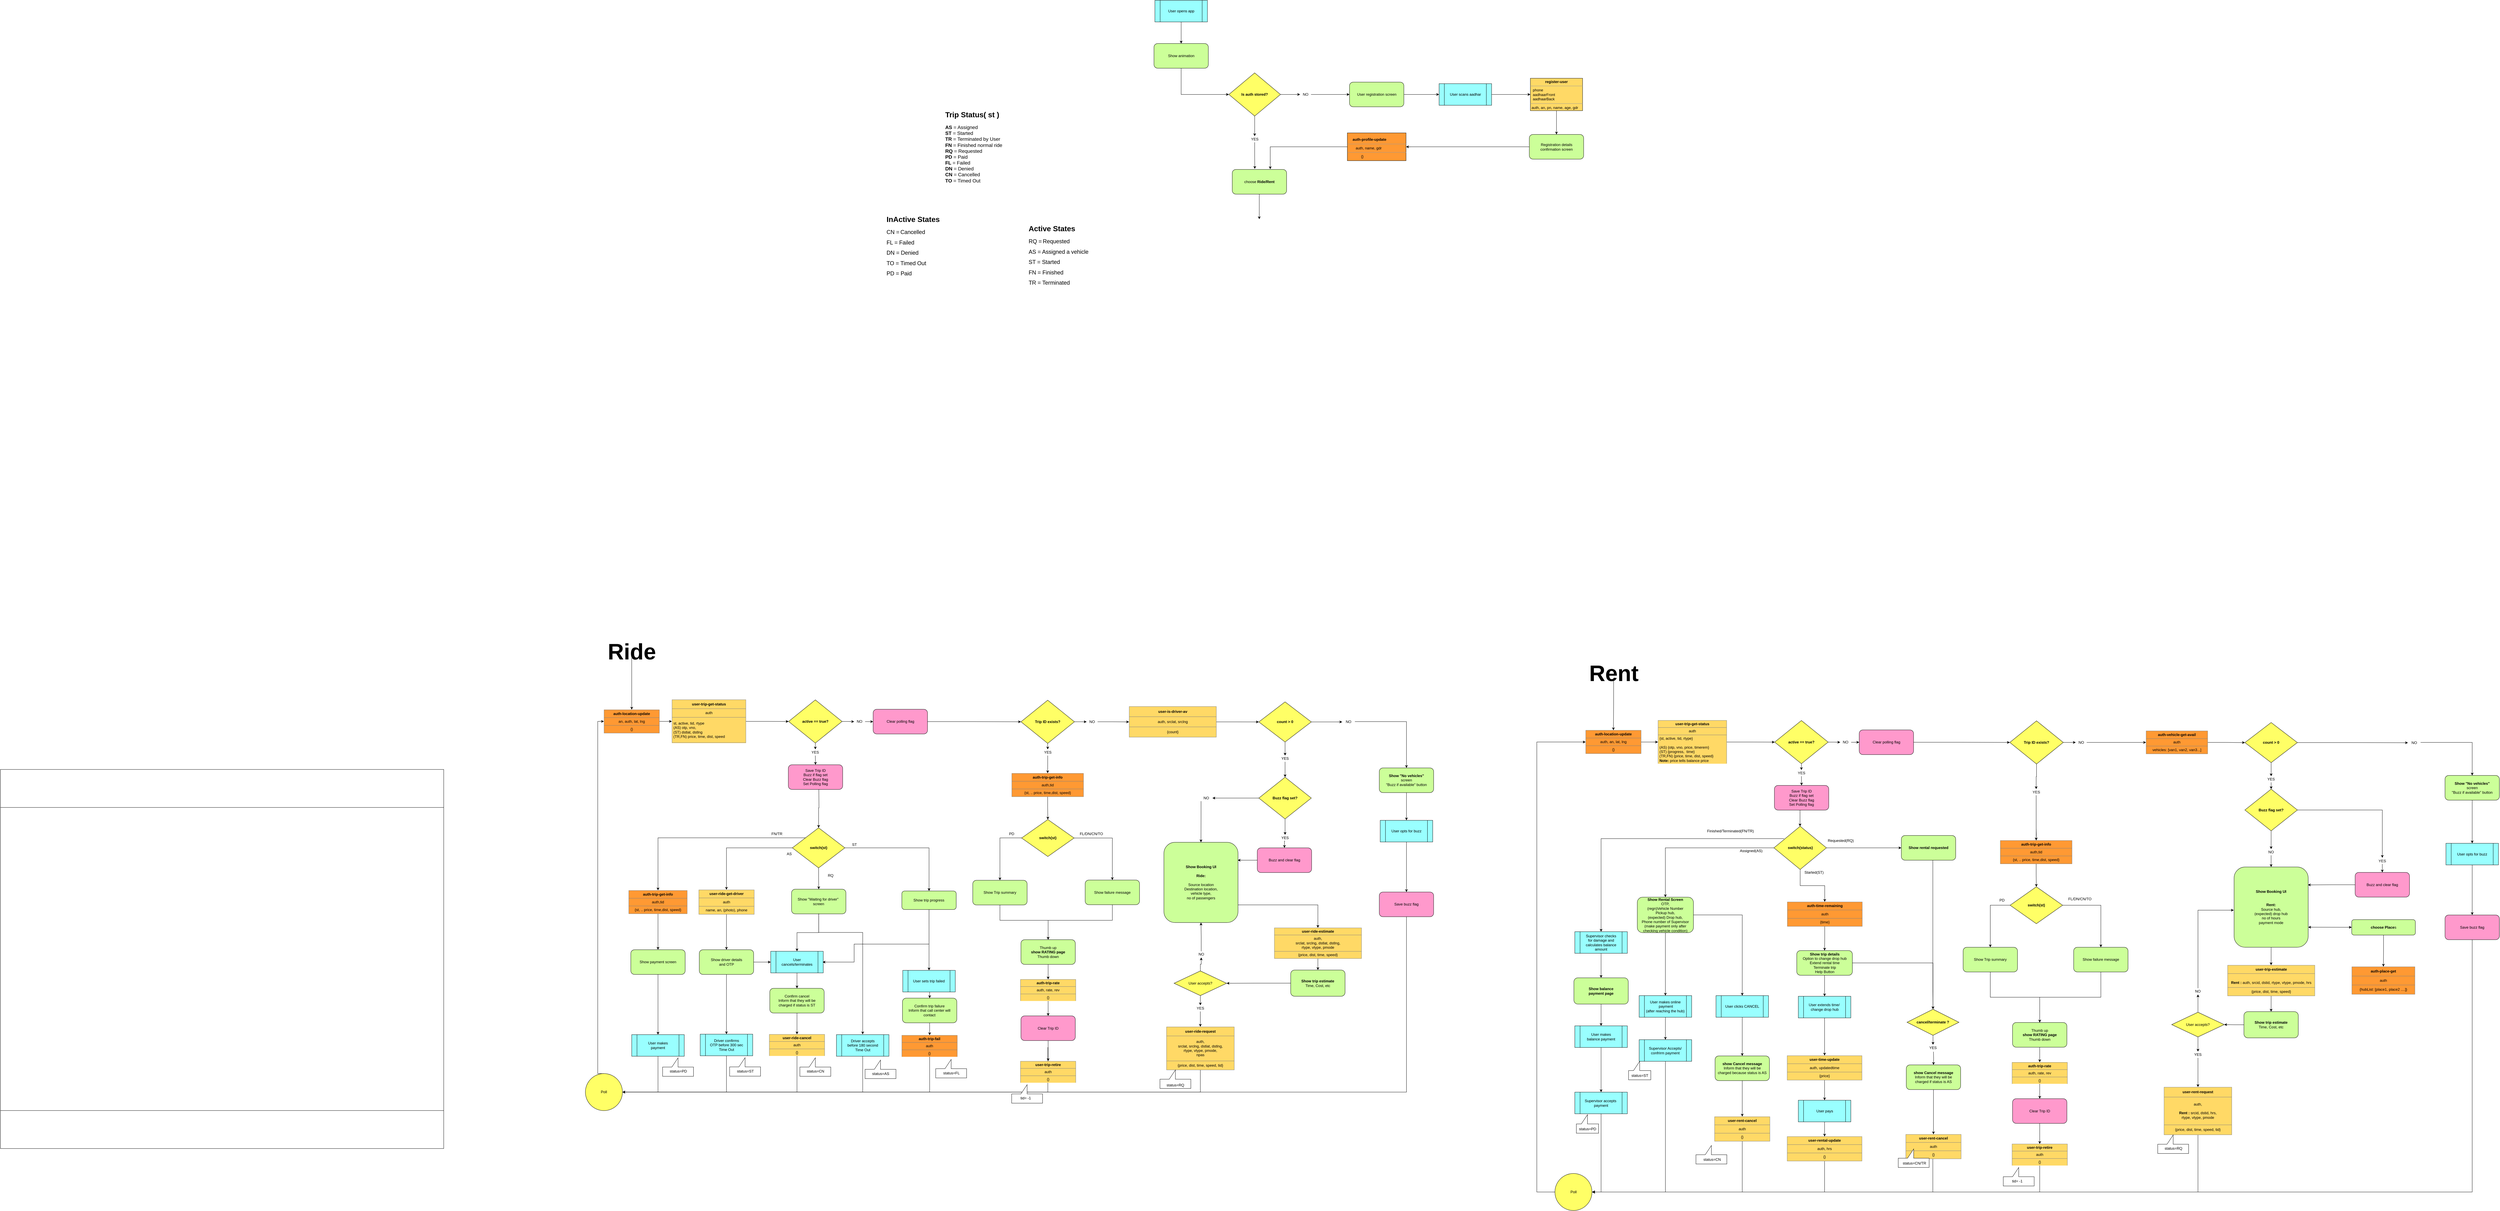 <mxfile version="13.5.7" type="device"><diagram id="5CLVEdqVk4HBkgy9yo9V" name="ZippE User"><mxGraphModel dx="6560" dy="2806" grid="1" gridSize="10" guides="1" tooltips="1" connect="1" arrows="1" fold="1" page="1" pageScale="1" pageWidth="850" pageHeight="1100" math="0" shadow="0"><root><mxCell id="0"/><mxCell id="1" parent="0"/><mxCell id="ZjmFvIMTeTcDhbu5E50B-253" value="" style="shape=process;whiteSpace=wrap;html=1;backgroundOutline=1;rotation=-90;" parent="1" vertex="1"><mxGeometry x="-4270" y="1037.75" width="1227.86" height="1435" as="geometry"/></mxCell><mxCell id="ZjmFvIMTeTcDhbu5E50B-23" style="edgeStyle=orthogonalEdgeStyle;rounded=0;orthogonalLoop=1;jettySize=auto;html=1;exitX=1;exitY=0.5;exitDx=0;exitDy=0;entryX=0;entryY=0.5;entryDx=0;entryDy=0;strokeColor=#000000;" parent="1" source="ZjmFvIMTeTcDhbu5E50B-1" target="ZjmFvIMTeTcDhbu5E50B-27" edge="1"><mxGeometry relative="1" as="geometry"/></mxCell><mxCell id="ZjmFvIMTeTcDhbu5E50B-148" value="" style="edgeStyle=orthogonalEdgeStyle;rounded=0;orthogonalLoop=1;jettySize=auto;html=1;" parent="1" source="ZjmFvIMTeTcDhbu5E50B-25" target="ZjmFvIMTeTcDhbu5E50B-3" edge="1"><mxGeometry relative="1" as="geometry"/></mxCell><mxCell id="ZjmFvIMTeTcDhbu5E50B-25" value="&lt;b&gt;Is auth stored?&lt;/b&gt;" style="rhombus;whiteSpace=wrap;html=1;fillColor=#FFFF66;" parent="1" vertex="1"><mxGeometry x="-396.89" y="-1115" width="167.06" height="140" as="geometry"/></mxCell><mxCell id="ZjmFvIMTeTcDhbu5E50B-26" value="" style="edgeStyle=orthogonalEdgeStyle;rounded=0;orthogonalLoop=1;jettySize=auto;html=1;" parent="1" source="ZjmFvIMTeTcDhbu5E50B-27" target="ZjmFvIMTeTcDhbu5E50B-38" edge="1"><mxGeometry relative="1" as="geometry"/></mxCell><mxCell id="ZjmFvIMTeTcDhbu5E50B-27" value="User registration screen" style="rounded=1;whiteSpace=wrap;html=1;fillColor=#CCFF99;" parent="1" vertex="1"><mxGeometry x="-6.36" y="-1085" width="176" height="80" as="geometry"/></mxCell><mxCell id="ZjmFvIMTeTcDhbu5E50B-150" value="" style="edgeStyle=orthogonalEdgeStyle;rounded=0;orthogonalLoop=1;jettySize=auto;html=1;entryX=0;entryY=0.5;entryDx=0;entryDy=0;" parent="1" source="ZjmFvIMTeTcDhbu5E50B-29" target="ZjmFvIMTeTcDhbu5E50B-25" edge="1"><mxGeometry relative="1" as="geometry"><mxPoint x="-551.36" y="-1020" as="targetPoint"/><Array as="points"><mxPoint x="-551.36" y="-1045"/></Array></mxGeometry></mxCell><mxCell id="ZjmFvIMTeTcDhbu5E50B-29" value="Show animation" style="rounded=1;whiteSpace=wrap;html=1;fillColor=#CCFF99;" parent="1" vertex="1"><mxGeometry x="-639.36" y="-1210" width="176" height="80" as="geometry"/></mxCell><mxCell id="ZjmFvIMTeTcDhbu5E50B-143" value="" style="edgeStyle=orthogonalEdgeStyle;rounded=0;orthogonalLoop=1;jettySize=auto;html=1;" parent="1" source="ZjmFvIMTeTcDhbu5E50B-31" target="ZjmFvIMTeTcDhbu5E50B-29" edge="1"><mxGeometry relative="1" as="geometry"><mxPoint x="-521.36" y="-1085" as="targetPoint"/></mxGeometry></mxCell><mxCell id="ZjmFvIMTeTcDhbu5E50B-31" value="User opens app" style="shape=process;whiteSpace=wrap;html=1;backgroundOutline=1;fillColor=#99FFFF;" parent="1" vertex="1"><mxGeometry x="-636.36" y="-1350" width="170" height="70" as="geometry"/></mxCell><mxCell id="ZjmFvIMTeTcDhbu5E50B-147" value="" style="edgeStyle=orthogonalEdgeStyle;rounded=0;orthogonalLoop=1;jettySize=auto;html=1;entryX=1;entryY=0.5;entryDx=0;entryDy=0;" parent="1" source="ZjmFvIMTeTcDhbu5E50B-32" target="ZjmFvIMTeTcDhbu5E50B-127" edge="1"><mxGeometry relative="1" as="geometry"><mxPoint x="235.14" y="-875.49" as="targetPoint"/></mxGeometry></mxCell><mxCell id="ZjmFvIMTeTcDhbu5E50B-32" value="Registration details &lt;br&gt;confirmation screen" style="rounded=1;whiteSpace=wrap;html=1;fillColor=#CCFF99;" parent="1" vertex="1"><mxGeometry x="575.64" y="-915.49" width="176" height="80" as="geometry"/></mxCell><mxCell id="ZjmFvIMTeTcDhbu5E50B-37" value="" style="edgeStyle=orthogonalEdgeStyle;rounded=0;orthogonalLoop=1;jettySize=auto;html=1;" parent="1" source="ZjmFvIMTeTcDhbu5E50B-38" target="ZjmFvIMTeTcDhbu5E50B-117" edge="1"><mxGeometry relative="1" as="geometry"/></mxCell><mxCell id="ZjmFvIMTeTcDhbu5E50B-38" value="User scans aadhar" style="shape=process;whiteSpace=wrap;html=1;backgroundOutline=1;fillColor=#99FFFF;" parent="1" vertex="1"><mxGeometry x="283.64" y="-1080" width="170" height="70" as="geometry"/></mxCell><mxCell id="ZjmFvIMTeTcDhbu5E50B-167" value="" style="edgeStyle=orthogonalEdgeStyle;rounded=0;orthogonalLoop=1;jettySize=auto;html=1;" parent="1" source="ZjmFvIMTeTcDhbu5E50B-117" target="ZjmFvIMTeTcDhbu5E50B-32" edge="1"><mxGeometry relative="1" as="geometry"/></mxCell><mxCell id="ZjmFvIMTeTcDhbu5E50B-117" value="&lt;p style=&quot;margin: 0px ; margin-top: 4px ; text-align: center&quot;&gt;&lt;b&gt;register-user&lt;/b&gt;&lt;/p&gt;&lt;hr size=&quot;1&quot;&gt;&lt;p style=&quot;margin: 0px 0px 0px 8px&quot;&gt;phone&lt;br&gt;aadhaarFront&lt;br&gt;&lt;/p&gt;&lt;p style=&quot;margin: 0px 0px 0px 8px&quot;&gt;aadhaarBack&lt;br&gt;&lt;/p&gt;&lt;hr size=&quot;1&quot;&gt;&lt;p style=&quot;margin: 0px ; margin-left: 4px&quot;&gt;auth,&amp;nbsp;an,&amp;nbsp;pn,&amp;nbsp;name, age,&amp;nbsp;gdr&lt;br&gt;&lt;br&gt;&lt;/p&gt;" style="verticalAlign=top;align=left;overflow=fill;fontSize=12;fontFamily=Helvetica;html=1;fillColor=#FFD966;" parent="1" vertex="1"><mxGeometry x="579.14" y="-1097.5" width="169" height="105" as="geometry"/></mxCell><mxCell id="ZjmFvIMTeTcDhbu5E50B-146" value="" style="edgeStyle=orthogonalEdgeStyle;rounded=0;orthogonalLoop=1;jettySize=auto;html=1;entryX=0.699;entryY=-0.011;entryDx=0;entryDy=0;entryPerimeter=0;" parent="1" source="ZjmFvIMTeTcDhbu5E50B-127" target="ZjmFvIMTeTcDhbu5E50B-173" edge="1"><mxGeometry relative="1" as="geometry"><mxPoint x="860" y="-675.49" as="targetPoint"/></mxGeometry></mxCell><mxCell id="ZjmFvIMTeTcDhbu5E50B-127" value="&lt;br&gt;&amp;nbsp;&amp;nbsp;&amp;nbsp;&amp;nbsp; &lt;b&gt;auth-profile-update&lt;/b&gt;&lt;hr size=&quot;1&quot;&gt;&amp;nbsp;&amp;nbsp;&amp;nbsp;&amp;nbsp;&amp;nbsp;&amp;nbsp;&amp;nbsp; auth, name, gdr&lt;br&gt;&lt;hr size=&quot;1&quot;&gt;&lt;p style=&quot;margin: 0px ; margin-left: 4px&quot;&gt;&amp;nbsp;&amp;nbsp;&amp;nbsp;&amp;nbsp;&amp;nbsp;&amp;nbsp;&amp;nbsp;&amp;nbsp;&amp;nbsp;&amp;nbsp;&amp;nbsp; {}&lt;br&gt;&lt;br&gt;&lt;/p&gt;" style="verticalAlign=top;align=left;overflow=fill;fontSize=12;fontFamily=Helvetica;html=1;fillColor=#FF9933;" parent="1" vertex="1"><mxGeometry x="-13.36" y="-920.49" width="190" height="90" as="geometry"/></mxCell><mxCell id="ZjmFvIMTeTcDhbu5E50B-138" value="&lt;h1&gt;Trip Status( st )&lt;/h1&gt;&lt;div&gt;&lt;font size=&quot;3&quot;&gt;&lt;b&gt;AS&lt;/b&gt; = Assigned&lt;/font&gt;&lt;/div&gt;&lt;div&gt;&lt;font size=&quot;3&quot;&gt;&lt;b&gt;ST &lt;/b&gt;= Started&lt;/font&gt;&lt;/div&gt;&lt;div&gt;&lt;font size=&quot;3&quot;&gt;&lt;b&gt;TR &lt;/b&gt;= Terminated by User&lt;/font&gt;&lt;/div&gt;&lt;div&gt;&lt;font size=&quot;3&quot;&gt;&lt;b&gt;FN &lt;/b&gt;= Finished normal ride&lt;/font&gt;&lt;/div&gt;&lt;div&gt;&lt;font size=&quot;3&quot;&gt;&lt;b&gt;RQ &lt;/b&gt;= Requested&lt;/font&gt;&lt;/div&gt;&lt;div&gt;&lt;font size=&quot;3&quot;&gt;&lt;b&gt;PD &lt;/b&gt;=&lt;b&gt; &lt;/b&gt;Paid&lt;/font&gt;&lt;/div&gt;&lt;div&gt;&lt;font size=&quot;3&quot;&gt;&lt;b&gt;FL &lt;/b&gt;= Failed&lt;/font&gt;&lt;/div&gt;&lt;div&gt;&lt;font size=&quot;3&quot;&gt;&lt;b&gt;DN&lt;/b&gt; = Denied&lt;br&gt;&lt;/font&gt;&lt;/div&gt;&lt;div&gt;&lt;font size=&quot;3&quot;&gt;&lt;b&gt;CN &lt;/b&gt;= Cancelled&lt;/font&gt;&lt;/div&gt;&lt;div&gt;&lt;font size=&quot;3&quot;&gt;&lt;b&gt;TO &lt;/b&gt;= Timed Out&lt;/font&gt;&lt;/div&gt;" style="text;html=1;strokeColor=none;fillColor=none;spacing=5;spacingTop=-20;whiteSpace=wrap;overflow=hidden;rounded=0;" parent="1" vertex="1"><mxGeometry x="-1320" y="-999.43" width="270" height="247.87" as="geometry"/></mxCell><mxCell id="ZjmFvIMTeTcDhbu5E50B-139" value="&lt;h1&gt;InActive States&lt;/h1&gt;&lt;p&gt;&lt;font style=&quot;font-size: 18px&quot;&gt;CN =&lt;/font&gt; &lt;font style=&quot;font-size: 18px&quot;&gt;Cancelled&lt;/font&gt;&lt;/p&gt;&lt;p&gt;&lt;span style=&quot;font-size: 18px&quot;&gt;FL = Failed&lt;/span&gt;&lt;/p&gt;&lt;p&gt;&lt;span style=&quot;font-size: 18px&quot;&gt;DN = Denied&amp;nbsp;&lt;/span&gt;&lt;/p&gt;&lt;p&gt;&lt;span style=&quot;font-size: 18px&quot;&gt;TO = Timed Out&lt;/span&gt;&lt;/p&gt;&lt;p&gt;&lt;span style=&quot;font-size: 18px&quot;&gt;PD = Paid&lt;/span&gt;&lt;/p&gt;" style="text;html=1;strokeColor=none;fillColor=none;spacing=5;spacingTop=-20;whiteSpace=wrap;overflow=hidden;rounded=0;" parent="1" vertex="1"><mxGeometry x="-1510" y="-660.49" width="190" height="280" as="geometry"/></mxCell><mxCell id="ZjmFvIMTeTcDhbu5E50B-140" value="&lt;h1&gt;Active States&lt;/h1&gt;&lt;p&gt;&lt;font style=&quot;font-size: 18px&quot;&gt;RQ =&lt;/font&gt; &lt;font style=&quot;font-size: 18px&quot;&gt;Requested&lt;/font&gt;&lt;/p&gt;&lt;p&gt;&lt;span style=&quot;font-size: 18px&quot;&gt;AS = Assigned a vehicle&lt;br&gt;&lt;/span&gt;&lt;/p&gt;&lt;p&gt;&lt;span style=&quot;font-size: 18px&quot;&gt;ST = Started&lt;/span&gt;&lt;/p&gt;&lt;p&gt;&lt;span style=&quot;font-size: 18px&quot;&gt;FN = Finished&lt;/span&gt;&lt;/p&gt;&lt;p&gt;&lt;span style=&quot;font-size: 18px&quot;&gt;TR = Terminated&lt;/span&gt;&lt;/p&gt;" style="text;html=1;strokeColor=none;fillColor=none;spacing=5;spacingTop=-20;whiteSpace=wrap;overflow=hidden;rounded=0;" parent="1" vertex="1"><mxGeometry x="-1050" y="-630.49" width="230" height="220" as="geometry"/></mxCell><mxCell id="ZjmFvIMTeTcDhbu5E50B-1" value="NO" style="text;html=1;strokeColor=none;fillColor=none;align=center;verticalAlign=middle;whiteSpace=wrap;rounded=0;" parent="1" vertex="1"><mxGeometry x="-166.36" y="-1055" width="35.38" height="20" as="geometry"/></mxCell><mxCell id="ZjmFvIMTeTcDhbu5E50B-144" style="edgeStyle=orthogonalEdgeStyle;rounded=0;orthogonalLoop=1;jettySize=auto;html=1;exitX=1;exitY=0.5;exitDx=0;exitDy=0;entryX=0;entryY=0.5;entryDx=0;entryDy=0;strokeColor=#000000;" parent="1" source="ZjmFvIMTeTcDhbu5E50B-25" target="ZjmFvIMTeTcDhbu5E50B-1" edge="1"><mxGeometry relative="1" as="geometry"><mxPoint x="-219.3" y="-985" as="sourcePoint"/><mxPoint x="252.64" y="-995" as="targetPoint"/></mxGeometry></mxCell><mxCell id="ZjmFvIMTeTcDhbu5E50B-187" value="" style="edgeStyle=orthogonalEdgeStyle;rounded=0;orthogonalLoop=1;jettySize=auto;html=1;entryX=0.415;entryY=-0.023;entryDx=0;entryDy=0;entryPerimeter=0;" parent="1" source="ZjmFvIMTeTcDhbu5E50B-3" target="ZjmFvIMTeTcDhbu5E50B-173" edge="1"><mxGeometry relative="1" as="geometry"><mxPoint x="-313.36" y="-810" as="targetPoint"/></mxGeometry></mxCell><mxCell id="ZjmFvIMTeTcDhbu5E50B-3" value="YES" style="text;html=1;strokeColor=none;fillColor=none;align=center;verticalAlign=middle;whiteSpace=wrap;rounded=0;" parent="1" vertex="1"><mxGeometry x="-333.36" y="-910" width="40" height="20" as="geometry"/></mxCell><mxCell id="ZjmFvIMTeTcDhbu5E50B-175" value="" style="edgeStyle=orthogonalEdgeStyle;rounded=0;orthogonalLoop=1;jettySize=auto;html=1;" parent="1" source="ZjmFvIMTeTcDhbu5E50B-173" edge="1"><mxGeometry relative="1" as="geometry"><mxPoint x="-298.5" y="-640.98" as="targetPoint"/></mxGeometry></mxCell><mxCell id="ZjmFvIMTeTcDhbu5E50B-173" value="choose &lt;b&gt;Ride/Rent&lt;/b&gt; " style="rounded=1;whiteSpace=wrap;html=1;fillColor=#CCFF99;" parent="1" vertex="1"><mxGeometry x="-386" y="-802.13" width="176" height="80" as="geometry"/></mxCell><mxCell id="ZjmFvIMTeTcDhbu5E50B-196" value="RQ" style="text;html=1;strokeColor=none;fillColor=none;align=center;verticalAlign=middle;whiteSpace=wrap;rounded=0;" parent="1" vertex="1"><mxGeometry x="-1706.63" y="1470.25" width="41.5" height="30" as="geometry"/></mxCell><mxCell id="ZjmFvIMTeTcDhbu5E50B-197" style="edgeStyle=orthogonalEdgeStyle;rounded=0;orthogonalLoop=1;jettySize=auto;html=1;exitX=0;exitY=0;exitDx=0;exitDy=0;entryX=0.5;entryY=0;entryDx=0;entryDy=0;strokeColor=#000000;" parent="1" source="ZjmFvIMTeTcDhbu5E50B-201" target="ZjmFvIMTeTcDhbu5E50B-238" edge="1"><mxGeometry relative="1" as="geometry"><mxPoint x="-2184.94" y="1460.25" as="targetPoint"/></mxGeometry></mxCell><mxCell id="ZjmFvIMTeTcDhbu5E50B-198" style="edgeStyle=orthogonalEdgeStyle;rounded=0;orthogonalLoop=1;jettySize=auto;html=1;exitX=0;exitY=0.5;exitDx=0;exitDy=0;entryX=0.5;entryY=0;entryDx=0;entryDy=0;" parent="1" source="ZjmFvIMTeTcDhbu5E50B-201" target="ZjmFvIMTeTcDhbu5E50B-205" edge="1"><mxGeometry relative="1" as="geometry"/></mxCell><mxCell id="ZjmFvIMTeTcDhbu5E50B-199" value="" style="edgeStyle=orthogonalEdgeStyle;rounded=0;orthogonalLoop=1;jettySize=auto;html=1;" parent="1" source="ZjmFvIMTeTcDhbu5E50B-201" target="ZjmFvIMTeTcDhbu5E50B-216" edge="1"><mxGeometry relative="1" as="geometry"/></mxCell><mxCell id="ZjmFvIMTeTcDhbu5E50B-200" value="" style="edgeStyle=orthogonalEdgeStyle;rounded=0;orthogonalLoop=1;jettySize=auto;html=1;" parent="1" source="ZjmFvIMTeTcDhbu5E50B-201" target="ZjmFvIMTeTcDhbu5E50B-218" edge="1"><mxGeometry relative="1" as="geometry"><mxPoint x="-1550" y="1400.25" as="targetPoint"/></mxGeometry></mxCell><mxCell id="ZjmFvIMTeTcDhbu5E50B-201" value="&lt;b&gt;switch(st)&lt;/b&gt;" style="rhombus;whiteSpace=wrap;html=1;fillColor=#FFFF66;" parent="1" vertex="1"><mxGeometry x="-1810" y="1330.25" width="170" height="130" as="geometry"/></mxCell><mxCell id="ZjmFvIMTeTcDhbu5E50B-202" value="AS" style="text;html=1;strokeColor=none;fillColor=none;align=center;verticalAlign=middle;whiteSpace=wrap;rounded=0;" parent="1" vertex="1"><mxGeometry x="-1840" y="1405" width="40" height="20" as="geometry"/></mxCell><mxCell id="ZjmFvIMTeTcDhbu5E50B-203" value="FN/TR" style="text;html=1;strokeColor=none;fillColor=none;align=center;verticalAlign=middle;whiteSpace=wrap;rounded=0;" parent="1" vertex="1"><mxGeometry x="-1880" y="1340.25" width="40" height="20" as="geometry"/></mxCell><mxCell id="ZjmFvIMTeTcDhbu5E50B-204" style="edgeStyle=orthogonalEdgeStyle;rounded=0;orthogonalLoop=1;jettySize=auto;html=1;exitX=0.5;exitY=1;exitDx=0;exitDy=0;strokeColor=#000000;" parent="1" source="ZjmFvIMTeTcDhbu5E50B-205" target="ZjmFvIMTeTcDhbu5E50B-212" edge="1"><mxGeometry relative="1" as="geometry"/></mxCell><mxCell id="ZjmFvIMTeTcDhbu5E50B-205" value="&lt;table style=&quot;width: 100% ; height: 100% ; border-collapse: collapse&quot; width=&quot;100%&quot; cellpadding=&quot;4&quot; border=&quot;1&quot;&gt;&lt;tbody&gt;&lt;tr&gt;&lt;th&gt;user-ride-get-driver&lt;br&gt;&lt;/th&gt;&lt;/tr&gt;&lt;tr&gt;&lt;td&gt;auth&lt;/td&gt;&lt;/tr&gt;&lt;tr&gt;&lt;td&gt;name, an, (photo), phone&lt;/td&gt;&lt;/tr&gt;&lt;/tbody&gt;&lt;/table&gt;" style="text;html=1;strokeColor=none;fillColor=#FFD966;overflow=fill;align=center;" parent="1" vertex="1"><mxGeometry x="-2113.3" y="1530.88" width="180" height="80" as="geometry"/></mxCell><mxCell id="ZjmFvIMTeTcDhbu5E50B-206" style="edgeStyle=orthogonalEdgeStyle;rounded=0;orthogonalLoop=1;jettySize=auto;html=1;exitX=0.5;exitY=1;exitDx=0;exitDy=0;entryX=0.5;entryY=0;entryDx=0;entryDy=0;strokeColor=#000000;" parent="1" source="ZjmFvIMTeTcDhbu5E50B-207" target="ZjmFvIMTeTcDhbu5E50B-209" edge="1"><mxGeometry relative="1" as="geometry"/></mxCell><mxCell id="ZjmFvIMTeTcDhbu5E50B-207" value="Show payment screen" style="rounded=1;whiteSpace=wrap;html=1;fillColor=#CCFF99;" parent="1" vertex="1"><mxGeometry x="-2332.94" y="1725.25" width="176" height="80" as="geometry"/></mxCell><mxCell id="ZjmFvIMTeTcDhbu5E50B-208" style="edgeStyle=orthogonalEdgeStyle;rounded=0;orthogonalLoop=1;jettySize=auto;html=1;exitX=0.5;exitY=1;exitDx=0;exitDy=0;entryX=1;entryY=0.5;entryDx=0;entryDy=0;" parent="1" source="ZjmFvIMTeTcDhbu5E50B-209" target="Qeg8H5n9jhrTQybT85uN-146" edge="1"><mxGeometry relative="1" as="geometry"><mxPoint x="-2349.94" y="2230.25" as="targetPoint"/></mxGeometry></mxCell><mxCell id="ZjmFvIMTeTcDhbu5E50B-209" value="User makes&lt;br&gt;payment" style="shape=process;whiteSpace=wrap;html=1;backgroundOutline=1;fillColor=#99FFFF;" parent="1" vertex="1"><mxGeometry x="-2329.94" y="2000.25" width="170" height="70" as="geometry"/></mxCell><mxCell id="ZjmFvIMTeTcDhbu5E50B-210" style="edgeStyle=orthogonalEdgeStyle;rounded=0;orthogonalLoop=1;jettySize=auto;html=1;exitX=0.5;exitY=1;exitDx=0;exitDy=0;entryX=0.5;entryY=0;entryDx=0;entryDy=0;" parent="1" source="ZjmFvIMTeTcDhbu5E50B-212" target="ZjmFvIMTeTcDhbu5E50B-214" edge="1"><mxGeometry relative="1" as="geometry"/></mxCell><mxCell id="ZjmFvIMTeTcDhbu5E50B-211" value="" style="edgeStyle=orthogonalEdgeStyle;rounded=0;orthogonalLoop=1;jettySize=auto;html=1;entryX=0;entryY=0.5;entryDx=0;entryDy=0;" parent="1" source="ZjmFvIMTeTcDhbu5E50B-212" target="ZjmFvIMTeTcDhbu5E50B-221" edge="1"><mxGeometry relative="1" as="geometry"><mxPoint x="-1803.57" y="1760.25" as="targetPoint"/></mxGeometry></mxCell><mxCell id="ZjmFvIMTeTcDhbu5E50B-212" value="Show driver details&lt;br&gt;and OTP" style="rounded=1;whiteSpace=wrap;html=1;fillColor=#CCFF99;" parent="1" vertex="1"><mxGeometry x="-2111.3" y="1725.25" width="176" height="80" as="geometry"/></mxCell><mxCell id="ZjmFvIMTeTcDhbu5E50B-213" style="edgeStyle=orthogonalEdgeStyle;rounded=0;orthogonalLoop=1;jettySize=auto;html=1;exitX=0.5;exitY=1;exitDx=0;exitDy=0;entryX=1;entryY=0.5;entryDx=0;entryDy=0;" parent="1" source="ZjmFvIMTeTcDhbu5E50B-214" target="Qeg8H5n9jhrTQybT85uN-146" edge="1"><mxGeometry relative="1" as="geometry"><mxPoint x="-2349.94" y="2230.25" as="targetPoint"/></mxGeometry></mxCell><mxCell id="ZjmFvIMTeTcDhbu5E50B-214" value="Driver confirms &lt;br&gt;OTP before 300 sec&lt;br&gt;Time Out" style="shape=process;whiteSpace=wrap;html=1;backgroundOutline=1;fillColor=#99FFFF;" parent="1" vertex="1"><mxGeometry x="-2108.3" y="1998.75" width="170" height="70" as="geometry"/></mxCell><mxCell id="ZjmFvIMTeTcDhbu5E50B-215" value="" style="edgeStyle=orthogonalEdgeStyle;rounded=0;orthogonalLoop=1;jettySize=auto;html=1;" parent="1" source="ZjmFvIMTeTcDhbu5E50B-216" target="ZjmFvIMTeTcDhbu5E50B-221" edge="1"><mxGeometry relative="1" as="geometry"><mxPoint x="-1725.56" y="1689.13" as="targetPoint"/></mxGeometry></mxCell><mxCell id="ZjmFvIMTeTcDhbu5E50B-216" value="Show &quot;Waiting for driver&quot;&amp;nbsp;&lt;br&gt;screen" style="rounded=1;whiteSpace=wrap;html=1;fillColor=#CCFF99;" parent="1" vertex="1"><mxGeometry x="-1812.56" y="1529.13" width="176" height="80" as="geometry"/></mxCell><mxCell id="Qeg8H5n9jhrTQybT85uN-215" style="edgeStyle=orthogonalEdgeStyle;rounded=0;orthogonalLoop=1;jettySize=auto;html=1;" parent="1" source="ZjmFvIMTeTcDhbu5E50B-218" target="ZjmFvIMTeTcDhbu5E50B-229" edge="1"><mxGeometry relative="1" as="geometry"/></mxCell><mxCell id="ZjmFvIMTeTcDhbu5E50B-218" value="Show trip progress" style="rounded=1;whiteSpace=wrap;html=1;fillColor=#CCFF99;" parent="1" vertex="1"><mxGeometry x="-1455.54" y="1535" width="176" height="60" as="geometry"/></mxCell><mxCell id="ZjmFvIMTeTcDhbu5E50B-219" value="ST" style="text;html=1;strokeColor=none;fillColor=none;align=center;verticalAlign=middle;whiteSpace=wrap;rounded=0;" parent="1" vertex="1"><mxGeometry x="-1629.94" y="1370" width="41.5" height="30" as="geometry"/></mxCell><mxCell id="ZjmFvIMTeTcDhbu5E50B-220" value="" style="edgeStyle=orthogonalEdgeStyle;rounded=0;orthogonalLoop=1;jettySize=auto;html=1;" parent="1" source="ZjmFvIMTeTcDhbu5E50B-221" target="ZjmFvIMTeTcDhbu5E50B-239" edge="1"><mxGeometry relative="1" as="geometry"/></mxCell><mxCell id="ZjmFvIMTeTcDhbu5E50B-221" value="User &lt;br&gt;cancels/terminates" style="shape=process;whiteSpace=wrap;html=1;backgroundOutline=1;fillColor=#99FFFF;" parent="1" vertex="1"><mxGeometry x="-1880" y="1730.25" width="170" height="70" as="geometry"/></mxCell><mxCell id="ZjmFvIMTeTcDhbu5E50B-222" style="edgeStyle=orthogonalEdgeStyle;rounded=0;orthogonalLoop=1;jettySize=auto;html=1;exitX=0.5;exitY=1;exitDx=0;exitDy=0;entryX=1;entryY=0.5;entryDx=0;entryDy=0;" parent="1" source="ZjmFvIMTeTcDhbu5E50B-223" target="Qeg8H5n9jhrTQybT85uN-146" edge="1"><mxGeometry relative="1" as="geometry"><mxPoint x="-2349.94" y="2230.25" as="targetPoint"/></mxGeometry></mxCell><mxCell id="ZjmFvIMTeTcDhbu5E50B-223" value="&lt;table style=&quot;width: 100% ; height: 100% ; border-collapse: collapse&quot; width=&quot;100%&quot; cellpadding=&quot;4&quot; border=&quot;1&quot;&gt;&lt;tbody&gt;&lt;tr&gt;&lt;th&gt;user-ride-cancel&lt;br&gt;&lt;/th&gt;&lt;/tr&gt;&lt;tr&gt;&lt;td&gt;auth&lt;/td&gt;&lt;/tr&gt;&lt;tr&gt;&lt;td&gt;{}&lt;/td&gt;&lt;/tr&gt;&lt;/tbody&gt;&lt;/table&gt;" style="text;html=1;strokeColor=none;fillColor=#FFD966;overflow=fill;align=center;" parent="1" vertex="1"><mxGeometry x="-1885" y="1999.25" width="180" height="70" as="geometry"/></mxCell><mxCell id="ZjmFvIMTeTcDhbu5E50B-224" style="edgeStyle=orthogonalEdgeStyle;rounded=0;orthogonalLoop=1;jettySize=auto;html=1;exitX=0.5;exitY=1;exitDx=0;exitDy=0;entryX=0.5;entryY=0;entryDx=0;entryDy=0;" parent="1" source="ZjmFvIMTeTcDhbu5E50B-239" target="ZjmFvIMTeTcDhbu5E50B-223" edge="1"><mxGeometry relative="1" as="geometry"/></mxCell><mxCell id="ZjmFvIMTeTcDhbu5E50B-226" style="edgeStyle=orthogonalEdgeStyle;rounded=0;orthogonalLoop=1;jettySize=auto;html=1;exitX=0.5;exitY=1;exitDx=0;exitDy=0;entryX=1;entryY=0.5;entryDx=0;entryDy=0;" parent="1" source="ZjmFvIMTeTcDhbu5E50B-227" target="Qeg8H5n9jhrTQybT85uN-146" edge="1"><mxGeometry relative="1" as="geometry"><mxPoint x="-2349.94" y="2230.25" as="targetPoint"/></mxGeometry></mxCell><mxCell id="ZjmFvIMTeTcDhbu5E50B-227" value="Driver accepts&lt;br&gt;before 180 second&lt;br&gt;Time Out" style="shape=process;whiteSpace=wrap;html=1;backgroundOutline=1;fillColor=#99FFFF;" parent="1" vertex="1"><mxGeometry x="-1667.25" y="2000.25" width="170" height="70" as="geometry"/></mxCell><mxCell id="ZjmFvIMTeTcDhbu5E50B-228" style="edgeStyle=orthogonalEdgeStyle;rounded=0;orthogonalLoop=1;jettySize=auto;html=1;exitX=0.5;exitY=1;exitDx=0;exitDy=0;entryX=0.5;entryY=0;entryDx=0;entryDy=0;strokeColor=#000000;" parent="1" source="ZjmFvIMTeTcDhbu5E50B-229" target="ZjmFvIMTeTcDhbu5E50B-233" edge="1"><mxGeometry relative="1" as="geometry"/></mxCell><mxCell id="ZjmFvIMTeTcDhbu5E50B-229" value="User sets trip failed" style="shape=process;whiteSpace=wrap;html=1;backgroundOutline=1;fillColor=#99FFFF;" parent="1" vertex="1"><mxGeometry x="-1452.54" y="1792" width="170" height="70" as="geometry"/></mxCell><mxCell id="ZjmFvIMTeTcDhbu5E50B-230" style="edgeStyle=orthogonalEdgeStyle;rounded=0;orthogonalLoop=1;jettySize=auto;html=1;exitX=0.5;exitY=1;exitDx=0;exitDy=0;entryX=1;entryY=0.5;entryDx=0;entryDy=0;" parent="1" source="ZjmFvIMTeTcDhbu5E50B-231" target="Qeg8H5n9jhrTQybT85uN-146" edge="1"><mxGeometry relative="1" as="geometry"><mxPoint x="-2349.94" y="2230.25" as="targetPoint"/></mxGeometry></mxCell><mxCell id="ZjmFvIMTeTcDhbu5E50B-231" value="&lt;table style=&quot;width: 100% ; height: 100% ; border-collapse: collapse&quot; width=&quot;100%&quot; cellpadding=&quot;4&quot; border=&quot;1&quot;&gt;&lt;tbody&gt;&lt;tr&gt;&lt;th&gt;auth-trip-fail&lt;br&gt;&lt;/th&gt;&lt;/tr&gt;&lt;tr&gt;&lt;td&gt;auth&lt;/td&gt;&lt;/tr&gt;&lt;tr&gt;&lt;td&gt;{}&lt;/td&gt;&lt;/tr&gt;&lt;/tbody&gt;&lt;/table&gt;" style="text;html=1;strokeColor=none;fillColor=#FF9933;overflow=fill;align=center;" parent="1" vertex="1"><mxGeometry x="-1455.54" y="2002" width="180" height="70" as="geometry"/></mxCell><mxCell id="ZjmFvIMTeTcDhbu5E50B-232" value="" style="edgeStyle=orthogonalEdgeStyle;rounded=0;orthogonalLoop=1;jettySize=auto;html=1;" parent="1" source="ZjmFvIMTeTcDhbu5E50B-233" target="ZjmFvIMTeTcDhbu5E50B-231" edge="1"><mxGeometry relative="1" as="geometry"/></mxCell><mxCell id="ZjmFvIMTeTcDhbu5E50B-233" value="Confirm trip failure&lt;br&gt;Inform that call center will&lt;br&gt;contact" style="rounded=1;whiteSpace=wrap;html=1;fillColor=#CCFF99;" parent="1" vertex="1"><mxGeometry x="-1453.54" y="1882" width="176" height="80" as="geometry"/></mxCell><mxCell id="ZjmFvIMTeTcDhbu5E50B-235" value="" style="edgeStyle=orthogonalEdgeStyle;rounded=0;orthogonalLoop=1;jettySize=auto;html=1;entryX=1;entryY=0.5;entryDx=0;entryDy=0;exitX=0.5;exitY=1;exitDx=0;exitDy=0;" parent="1" source="ZjmFvIMTeTcDhbu5E50B-218" edge="1"><mxGeometry relative="1" as="geometry"><mxPoint x="-1712.0" y="1765.25" as="targetPoint"/><mxPoint x="-1463.94" y="1707.25" as="sourcePoint"/><Array as="points"><mxPoint x="-1368" y="1707"/><mxPoint x="-1610" y="1707"/><mxPoint x="-1610" y="1765"/></Array></mxGeometry></mxCell><mxCell id="ZjmFvIMTeTcDhbu5E50B-237" value="" style="edgeStyle=orthogonalEdgeStyle;rounded=0;orthogonalLoop=1;jettySize=auto;html=1;exitX=0.5;exitY=1;exitDx=0;exitDy=0;" parent="1" source="ZjmFvIMTeTcDhbu5E50B-238" target="ZjmFvIMTeTcDhbu5E50B-207" edge="1"><mxGeometry relative="1" as="geometry"><mxPoint x="-2184.94" y="1560.25" as="sourcePoint"/></mxGeometry></mxCell><mxCell id="ZjmFvIMTeTcDhbu5E50B-238" value="&lt;table style=&quot;width: 100% ; height: 100% ; border-collapse: collapse&quot; width=&quot;100%&quot; cellpadding=&quot;4&quot; border=&quot;1&quot;&gt;&lt;tbody&gt;&lt;tr&gt;&lt;th&gt;auth-trip-get-info&lt;br&gt;&lt;/th&gt;&lt;/tr&gt;&lt;tr&gt;&lt;td&gt;auth,tid&lt;/td&gt;&lt;/tr&gt;&lt;tr&gt;&lt;td&gt;{st, .. price, time,dist, speed} &lt;/td&gt;&lt;/tr&gt;&lt;/tbody&gt;&lt;/table&gt;" style="text;html=1;strokeColor=none;fillColor=#FF9933;overflow=fill;align=center;" parent="1" vertex="1"><mxGeometry x="-2339.94" y="1532.88" width="190" height="76.25" as="geometry"/></mxCell><mxCell id="ZjmFvIMTeTcDhbu5E50B-239" value="Confirm cancel&lt;br&gt;Inform that they will be&lt;br&gt;charged if status is ST" style="rounded=1;whiteSpace=wrap;html=1;fillColor=#CCFF99;" parent="1" vertex="1"><mxGeometry x="-1883" y="1850.25" width="176" height="80" as="geometry"/></mxCell><mxCell id="ZjmFvIMTeTcDhbu5E50B-240" value="" style="edgeStyle=orthogonalEdgeStyle;rounded=0;orthogonalLoop=1;jettySize=auto;html=1;entryX=0.5;entryY=0;entryDx=0;entryDy=0;exitX=0.5;exitY=1;exitDx=0;exitDy=0;" parent="1" edge="1"><mxGeometry relative="1" as="geometry"><mxPoint x="-1582.25" y="1999.25" as="targetPoint"/><mxPoint x="-1724.56" y="1608.13" as="sourcePoint"/><Array as="points"><mxPoint x="-1724.94" y="1669.25"/><mxPoint x="-1581.94" y="1669.25"/></Array></mxGeometry></mxCell><mxCell id="ZjmFvIMTeTcDhbu5E50B-374" value="" style="edgeStyle=orthogonalEdgeStyle;rounded=0;orthogonalLoop=1;jettySize=auto;html=1;" parent="1" target="ZjmFvIMTeTcDhbu5E50B-201" edge="1"><mxGeometry relative="1" as="geometry"><mxPoint x="-1724.56" y="1300" as="targetPoint"/><mxPoint x="-1724.333" y="1200" as="sourcePoint"/></mxGeometry></mxCell><mxCell id="ZjmFvIMTeTcDhbu5E50B-319" value="" style="edgeStyle=orthogonalEdgeStyle;rounded=0;orthogonalLoop=1;jettySize=auto;html=1;entryX=0.5;entryY=0;entryDx=0;entryDy=0;" parent="1" source="ZjmFvIMTeTcDhbu5E50B-320" target="ZjmFvIMTeTcDhbu5E50B-321" edge="1"><mxGeometry relative="1" as="geometry"><mxPoint x="888" y="1833.81" as="targetPoint"/></mxGeometry></mxCell><mxCell id="ZjmFvIMTeTcDhbu5E50B-320" value="&lt;b&gt;Show balance &lt;br&gt;payment page&lt;/b&gt;" style="rounded=1;whiteSpace=wrap;html=1;fillColor=#CCFF99;" parent="1" vertex="1"><mxGeometry x="720.0" y="1816.31" width="176" height="85" as="geometry"/></mxCell><mxCell id="ZjmFvIMTeTcDhbu5E50B-321" value="User makes&lt;br&gt;balance payment" style="shape=process;whiteSpace=wrap;html=1;backgroundOutline=1;fillColor=#99FFFF;" parent="1" vertex="1"><mxGeometry x="723.0" y="1971.81" width="170" height="70" as="geometry"/></mxCell><mxCell id="ZjmFvIMTeTcDhbu5E50B-322" value="" style="edgeStyle=orthogonalEdgeStyle;rounded=0;orthogonalLoop=1;jettySize=auto;html=1;entryX=0.5;entryY=0;entryDx=0;entryDy=0;exitX=0.5;exitY=1;exitDx=0;exitDy=0;" parent="1" source="ZjmFvIMTeTcDhbu5E50B-352" target="ZjmFvIMTeTcDhbu5E50B-320" edge="1"><mxGeometry relative="1" as="geometry"><mxPoint x="1077.13" y="1646.81" as="targetPoint"/></mxGeometry></mxCell><mxCell id="ZjmFvIMTeTcDhbu5E50B-323" value="" style="edgeStyle=orthogonalEdgeStyle;rounded=0;orthogonalLoop=1;jettySize=auto;html=1;entryX=0.5;entryY=0;entryDx=0;entryDy=0;" parent="1" source="ZjmFvIMTeTcDhbu5E50B-324" target="ZjmFvIMTeTcDhbu5E50B-342" edge="1"><mxGeometry relative="1" as="geometry"><mxPoint x="1452.13" y="1535.25" as="targetPoint"/></mxGeometry></mxCell><mxCell id="ZjmFvIMTeTcDhbu5E50B-375" value="" style="edgeStyle=orthogonalEdgeStyle;rounded=0;orthogonalLoop=1;jettySize=auto;html=1;" parent="1" source="ZjmFvIMTeTcDhbu5E50B-324" target="ZjmFvIMTeTcDhbu5E50B-358" edge="1"><mxGeometry relative="1" as="geometry"><mxPoint x="1617.5" y="1395.25" as="targetPoint"/></mxGeometry></mxCell><mxCell id="ZjmFvIMTeTcDhbu5E50B-324" value="&lt;b&gt;switch(status)&lt;/b&gt;" style="rhombus;whiteSpace=wrap;html=1;fillColor=#FFFF66;" parent="1" vertex="1"><mxGeometry x="1367.5" y="1325.25" width="170" height="140" as="geometry"/></mxCell><mxCell id="ZjmFvIMTeTcDhbu5E50B-325" value="" style="edgeStyle=orthogonalEdgeStyle;rounded=0;orthogonalLoop=1;jettySize=auto;html=1;entryX=0.5;entryY=0;entryDx=0;entryDy=0;" parent="1" source="ZjmFvIMTeTcDhbu5E50B-326" target="ZjmFvIMTeTcDhbu5E50B-346" edge="1"><mxGeometry relative="1" as="geometry"><mxPoint x="1016.25" y="1768.25" as="targetPoint"/></mxGeometry></mxCell><mxCell id="dUyWOrP3CSlw0uPBxnRV-36" style="edgeStyle=orthogonalEdgeStyle;rounded=0;orthogonalLoop=1;jettySize=auto;html=1;entryX=0.5;entryY=0;entryDx=0;entryDy=0;" parent="1" source="ZjmFvIMTeTcDhbu5E50B-326" target="dUyWOrP3CSlw0uPBxnRV-34" edge="1"><mxGeometry relative="1" as="geometry"/></mxCell><mxCell id="ZjmFvIMTeTcDhbu5E50B-326" value="&lt;b&gt;Show Rental Screen&lt;br&gt;&lt;/b&gt;OTP,&lt;br&gt;(regn)Vehicle Number&lt;br&gt;Pickup hub,&lt;br&gt;(expected) Drop hub,&lt;br&gt;Phone number of Supervisor&lt;br&gt;(make payment only after checking vehicle condition)" style="rounded=1;whiteSpace=wrap;html=1;fillColor=#CCFF99;" parent="1" vertex="1"><mxGeometry x="925.25" y="1555" width="181.75" height="115" as="geometry"/></mxCell><mxCell id="ZjmFvIMTeTcDhbu5E50B-327" value="" style="edgeStyle=orthogonalEdgeStyle;rounded=0;orthogonalLoop=1;jettySize=auto;html=1;entryX=1;entryY=0.5;entryDx=0;entryDy=0;" parent="1" source="ZjmFvIMTeTcDhbu5E50B-328" target="Qeg8H5n9jhrTQybT85uN-30" edge="1"><mxGeometry relative="1" as="geometry"><mxPoint x="984.0" y="2475.25" as="targetPoint"/><Array as="points"><mxPoint x="1882" y="2510"/></Array></mxGeometry></mxCell><mxCell id="ZjmFvIMTeTcDhbu5E50B-328" value="&lt;table style=&quot;width: 100% ; height: 100% ; border-collapse: collapse&quot; width=&quot;100%&quot; cellpadding=&quot;4&quot; border=&quot;1&quot;&gt;&lt;tbody&gt;&lt;tr&gt;&lt;th&gt;user-rent-cancel&lt;br&gt;&lt;/th&gt;&lt;/tr&gt;&lt;tr&gt;&lt;td&gt;auth&lt;/td&gt;&lt;/tr&gt;&lt;tr&gt;&lt;td&gt;{}&lt;/td&gt;&lt;/tr&gt;&lt;/tbody&gt;&lt;/table&gt;" style="text;html=1;strokeColor=none;fillColor=#FFD966;overflow=fill;align=center;" parent="1" vertex="1"><mxGeometry x="1794" y="2323" width="180" height="80" as="geometry"/></mxCell><mxCell id="ZjmFvIMTeTcDhbu5E50B-329" value="" style="edgeStyle=orthogonalEdgeStyle;rounded=0;orthogonalLoop=1;jettySize=auto;html=1;" parent="1" target="ZjmFvIMTeTcDhbu5E50B-361" edge="1"><mxGeometry relative="1" as="geometry"><mxPoint x="1884" y="2135.75" as="targetPoint"/><mxPoint x="1884" y="2055.75" as="sourcePoint"/></mxGeometry></mxCell><mxCell id="Qeg8H5n9jhrTQybT85uN-116" style="edgeStyle=orthogonalEdgeStyle;rounded=0;orthogonalLoop=1;jettySize=auto;html=1;" parent="1" source="ZjmFvIMTeTcDhbu5E50B-331" target="ZjmFvIMTeTcDhbu5E50B-359" edge="1"><mxGeometry relative="1" as="geometry"/></mxCell><mxCell id="ZjmFvIMTeTcDhbu5E50B-331" value="&lt;b&gt;cancel/terminate ?&lt;/b&gt;" style="rhombus;whiteSpace=wrap;html=1;fillColor=#FFFF66;" parent="1" vertex="1"><mxGeometry x="1798.49" y="1918" width="168" height="84.5" as="geometry"/></mxCell><mxCell id="ZjmFvIMTeTcDhbu5E50B-333" value="Assigned(AS)" style="text;html=1;strokeColor=none;fillColor=none;align=center;verticalAlign=middle;whiteSpace=wrap;rounded=0;" parent="1" vertex="1"><mxGeometry x="1274.0" y="1395.25" width="40" height="20" as="geometry"/></mxCell><mxCell id="ZjmFvIMTeTcDhbu5E50B-334" value="" style="edgeStyle=orthogonalEdgeStyle;rounded=0;orthogonalLoop=1;jettySize=auto;html=1;exitX=0;exitY=0.5;exitDx=0;exitDy=0;entryX=0.5;entryY=0;entryDx=0;entryDy=0;" parent="1" source="ZjmFvIMTeTcDhbu5E50B-324" target="ZjmFvIMTeTcDhbu5E50B-326" edge="1"><mxGeometry relative="1" as="geometry"><mxPoint x="1224" y="1467.25" as="targetPoint"/><mxPoint x="1303.13" y="1377.25" as="sourcePoint"/></mxGeometry></mxCell><mxCell id="ZjmFvIMTeTcDhbu5E50B-335" value="Finished/Terminated(FN/TR)" style="text;html=1;strokeColor=none;fillColor=none;align=center;verticalAlign=middle;whiteSpace=wrap;rounded=0;" parent="1" vertex="1"><mxGeometry x="1207" y="1331.25" width="40" height="20" as="geometry"/></mxCell><mxCell id="ZjmFvIMTeTcDhbu5E50B-337" value="Requested(RQ)" style="text;html=1;strokeColor=none;fillColor=none;align=center;verticalAlign=middle;whiteSpace=wrap;rounded=0;" parent="1" vertex="1"><mxGeometry x="1564" y="1359.25" width="40" height="26" as="geometry"/></mxCell><mxCell id="ZjmFvIMTeTcDhbu5E50B-339" value="" style="edgeStyle=orthogonalEdgeStyle;rounded=0;orthogonalLoop=1;jettySize=auto;html=1;entryX=0.5;entryY=0;entryDx=0;entryDy=0;" parent="1" source="ZjmFvIMTeTcDhbu5E50B-340" target="ZjmFvIMTeTcDhbu5E50B-331" edge="1"><mxGeometry relative="1" as="geometry"><mxPoint x="1701.5" y="1768" as="targetPoint"/></mxGeometry></mxCell><mxCell id="ZjmFvIMTeTcDhbu5E50B-340" value="&lt;b&gt;Show trip details&lt;/b&gt;&lt;br&gt;Option to change drop hub&lt;br&gt;Extend rental time&lt;br&gt;Terminate trip&lt;br&gt;Help Button" style="rounded=1;whiteSpace=wrap;html=1;fillColor=#CCFF99;" parent="1" vertex="1"><mxGeometry x="1441.5" y="1728" width="180" height="80" as="geometry"/></mxCell><mxCell id="ZjmFvIMTeTcDhbu5E50B-341" value="" style="edgeStyle=orthogonalEdgeStyle;rounded=0;orthogonalLoop=1;jettySize=auto;html=1;" parent="1" source="ZjmFvIMTeTcDhbu5E50B-342" target="ZjmFvIMTeTcDhbu5E50B-340" edge="1"><mxGeometry relative="1" as="geometry"/></mxCell><mxCell id="ZjmFvIMTeTcDhbu5E50B-342" value="&lt;table style=&quot;width: 100% ; height: 100% ; border-collapse: collapse&quot; width=&quot;100%&quot; cellpadding=&quot;4&quot; border=&quot;1&quot;&gt;&lt;tbody&gt;&lt;tr&gt;&lt;th&gt;auth-time-remaining&lt;br&gt;&lt;/th&gt;&lt;/tr&gt;&lt;tr&gt;&lt;td&gt;auth&lt;/td&gt;&lt;/tr&gt;&lt;tr&gt;&lt;td&gt;{time}&lt;br&gt;&lt;/td&gt;&lt;/tr&gt;&lt;/tbody&gt;&lt;/table&gt;" style="text;html=1;strokeColor=none;fillColor=#FF9933;overflow=fill;align=center;" parent="1" vertex="1"><mxGeometry x="1410.5" y="1570" width="243" height="80" as="geometry"/></mxCell><mxCell id="ZjmFvIMTeTcDhbu5E50B-343" value="Started(ST)" style="text;html=1;align=center;verticalAlign=middle;resizable=0;points=[];autosize=1;" parent="1" vertex="1"><mxGeometry x="1457.13" y="1465.25" width="80" height="20" as="geometry"/></mxCell><mxCell id="ZjmFvIMTeTcDhbu5E50B-344" style="edgeStyle=orthogonalEdgeStyle;rounded=0;orthogonalLoop=1;jettySize=auto;html=1;exitX=0.5;exitY=1;exitDx=0;exitDy=0;" parent="1" source="ZjmFvIMTeTcDhbu5E50B-342" target="ZjmFvIMTeTcDhbu5E50B-342" edge="1"><mxGeometry relative="1" as="geometry"/></mxCell><mxCell id="ZjmFvIMTeTcDhbu5E50B-346" value="User makes online&lt;br&gt;&amp;nbsp;payment&lt;br&gt;(after reaching the hub)" style="shape=process;whiteSpace=wrap;html=1;backgroundOutline=1;fillColor=#99FFFF;" parent="1" vertex="1"><mxGeometry x="931.25" y="1873.88" width="170" height="70" as="geometry"/></mxCell><mxCell id="ZjmFvIMTeTcDhbu5E50B-348" value="" style="edgeStyle=orthogonalEdgeStyle;rounded=0;orthogonalLoop=1;jettySize=auto;html=1;" parent="1" source="ZjmFvIMTeTcDhbu5E50B-321" target="ZjmFvIMTeTcDhbu5E50B-351" edge="1"><mxGeometry relative="1" as="geometry"><mxPoint x="813.75" y="2706.56" as="targetPoint"/><Array as="points"/><mxPoint x="856.75" y="2006.56" as="sourcePoint"/></mxGeometry></mxCell><mxCell id="ZjmFvIMTeTcDhbu5E50B-349" value="" style="edgeStyle=orthogonalEdgeStyle;rounded=0;orthogonalLoop=1;jettySize=auto;html=1;entryX=1;entryY=0.5;entryDx=0;entryDy=0;exitX=0.5;exitY=1;exitDx=0;exitDy=0;" parent="1" source="ZjmFvIMTeTcDhbu5E50B-351" target="Qeg8H5n9jhrTQybT85uN-30" edge="1"><mxGeometry relative="1" as="geometry"><mxPoint x="979.0" y="2476.25" as="targetPoint"/><mxPoint x="1019.75" y="2085.25" as="sourcePoint"/><Array as="points"><mxPoint x="808" y="2510"/></Array></mxGeometry></mxCell><mxCell id="ZjmFvIMTeTcDhbu5E50B-351" value="Supervisor accepts&amp;nbsp;&lt;br&gt;payment" style="shape=process;whiteSpace=wrap;html=1;backgroundOutline=1;fillColor=#99FFFF;" parent="1" vertex="1"><mxGeometry x="723.0" y="2186.56" width="170" height="70" as="geometry"/></mxCell><mxCell id="ZjmFvIMTeTcDhbu5E50B-352" value="Supervisor checks &lt;br&gt;for damage and&lt;br&gt;calculates balance amount" style="shape=process;whiteSpace=wrap;html=1;backgroundOutline=1;fillColor=#99FFFF;" parent="1" vertex="1"><mxGeometry x="723.0" y="1666.81" width="170" height="70" as="geometry"/></mxCell><mxCell id="ZjmFvIMTeTcDhbu5E50B-353" value="" style="edgeStyle=orthogonalEdgeStyle;rounded=0;orthogonalLoop=1;jettySize=auto;html=1;entryX=0.5;entryY=0;entryDx=0;entryDy=0;exitX=0.195;exitY=0.287;exitDx=0;exitDy=0;exitPerimeter=0;" parent="1" source="ZjmFvIMTeTcDhbu5E50B-324" target="ZjmFvIMTeTcDhbu5E50B-352" edge="1"><mxGeometry relative="1" as="geometry"><mxPoint x="1018" y="1554.75" as="targetPoint"/><mxPoint x="1400.28" y="1355.43" as="sourcePoint"/></mxGeometry></mxCell><mxCell id="ZjmFvIMTeTcDhbu5E50B-354" value="" style="edgeStyle=orthogonalEdgeStyle;rounded=0;orthogonalLoop=1;jettySize=auto;html=1;exitX=0.5;exitY=1;exitDx=0;exitDy=0;" parent="1" source="ZjmFvIMTeTcDhbu5E50B-355" edge="1"><mxGeometry relative="1" as="geometry"><mxPoint x="780" y="2510" as="targetPoint"/><mxPoint x="1452" y="2345.25" as="sourcePoint"/><Array as="points"><mxPoint x="1531" y="2510"/></Array></mxGeometry></mxCell><mxCell id="ZjmFvIMTeTcDhbu5E50B-355" value="&lt;table style=&quot;width: 100% ; height: 100% ; border-collapse: collapse&quot; width=&quot;100%&quot; cellpadding=&quot;4&quot; border=&quot;1&quot;&gt;&lt;tbody&gt;&lt;tr&gt;&lt;th&gt;user-rental-update&lt;br&gt;&lt;/th&gt;&lt;/tr&gt;&lt;tr&gt;&lt;td&gt;auth, hrs&lt;/td&gt;&lt;/tr&gt;&lt;tr&gt;&lt;td&gt;{}&lt;/td&gt;&lt;/tr&gt;&lt;/tbody&gt;&lt;/table&gt;" style="text;html=1;strokeColor=none;fillColor=#FFD966;overflow=fill;align=center;" parent="1" vertex="1"><mxGeometry x="1410" y="2330.25" width="243" height="80" as="geometry"/></mxCell><mxCell id="ZjmFvIMTeTcDhbu5E50B-356" value="" style="edgeStyle=orthogonalEdgeStyle;rounded=0;orthogonalLoop=1;jettySize=auto;html=1;exitX=0.5;exitY=1;exitDx=0;exitDy=0;" parent="1" source="XeMRIiIudvx5Jncmuy8j-8" target="Qeg8H5n9jhrTQybT85uN-30" edge="1"><mxGeometry relative="1" as="geometry"><mxPoint x="984.0" y="2475.25" as="targetPoint"/><mxPoint x="1016" y="2120" as="sourcePoint"/><Array as="points"><mxPoint x="1016" y="2510"/></Array></mxGeometry></mxCell><mxCell id="ZjmFvIMTeTcDhbu5E50B-357" value="" style="edgeStyle=orthogonalEdgeStyle;rounded=0;orthogonalLoop=1;jettySize=auto;html=1;entryX=0.5;entryY=0;entryDx=0;entryDy=0;" parent="1" source="ZjmFvIMTeTcDhbu5E50B-358" target="ZjmFvIMTeTcDhbu5E50B-331" edge="1"><mxGeometry relative="1" as="geometry"><mxPoint x="1730" y="1505.25" as="targetPoint"/><Array as="points"><mxPoint x="1882" y="1860"/><mxPoint x="1882" y="1860"/></Array></mxGeometry></mxCell><mxCell id="ZjmFvIMTeTcDhbu5E50B-358" value="&lt;b&gt;Show rental requested&lt;/b&gt;" style="rounded=1;whiteSpace=wrap;html=1;fillColor=#CCFF99;" parent="1" vertex="1"><mxGeometry x="1780" y="1355.25" width="176" height="80" as="geometry"/></mxCell><mxCell id="ZjmFvIMTeTcDhbu5E50B-359" value="YES" style="text;html=1;align=center;verticalAlign=middle;resizable=0;points=[];autosize=1;" parent="1" vertex="1"><mxGeometry x="1862.49" y="2033" width="40" height="20" as="geometry"/></mxCell><mxCell id="ZjmFvIMTeTcDhbu5E50B-360" value="" style="edgeStyle=orthogonalEdgeStyle;rounded=0;orthogonalLoop=1;jettySize=auto;html=1;entryX=0.5;entryY=0;entryDx=0;entryDy=0;" parent="1" source="ZjmFvIMTeTcDhbu5E50B-361" target="ZjmFvIMTeTcDhbu5E50B-328" edge="1"><mxGeometry relative="1" as="geometry"><mxPoint x="1884" y="2298.25" as="targetPoint"/></mxGeometry></mxCell><mxCell id="ZjmFvIMTeTcDhbu5E50B-361" value="&lt;b&gt;show Cancel message&lt;/b&gt;&lt;br&gt;Inform that they will be&lt;br&gt;charged if status is AS" style="rounded=1;whiteSpace=wrap;html=1;fillColor=#CCFF99;" parent="1" vertex="1"><mxGeometry x="1796" y="2098.25" width="176" height="80" as="geometry"/></mxCell><mxCell id="ZjmFvIMTeTcDhbu5E50B-363" value="" style="shape=callout;whiteSpace=wrap;html=1;perimeter=calloutPerimeter;position2=0.5;rotation=-180;" parent="1" vertex="1"><mxGeometry x="897" y="2086.63" width="72" height="60" as="geometry"/></mxCell><mxCell id="ZjmFvIMTeTcDhbu5E50B-364" value="status=ST" style="text;html=1;align=center;verticalAlign=middle;resizable=0;points=[];autosize=1;" parent="1" vertex="1"><mxGeometry x="893" y="2122.63" width="80" height="20" as="geometry"/></mxCell><mxCell id="ZjmFvIMTeTcDhbu5E50B-365" value="" style="shape=callout;whiteSpace=wrap;html=1;perimeter=calloutPerimeter;position2=0.5;rotation=-180;" parent="1" vertex="1"><mxGeometry x="728.0" y="2259.56" width="72" height="60" as="geometry"/></mxCell><mxCell id="ZjmFvIMTeTcDhbu5E50B-366" value="status=PD" style="text;html=1;align=center;verticalAlign=middle;resizable=0;points=[];autosize=1;" parent="1" vertex="1"><mxGeometry x="724.0" y="2295.56" width="80" height="20" as="geometry"/></mxCell><mxCell id="ZjmFvIMTeTcDhbu5E50B-367" value="" style="shape=callout;whiteSpace=wrap;html=1;perimeter=calloutPerimeter;position2=0.5;rotation=-180;" parent="1" vertex="1"><mxGeometry x="1770" y="2370.5" width="100" height="60" as="geometry"/></mxCell><mxCell id="ZjmFvIMTeTcDhbu5E50B-368" value="status=CN/TR" style="text;html=1;align=center;verticalAlign=middle;resizable=0;points=[];autosize=1;" parent="1" vertex="1"><mxGeometry x="1772" y="2406.5" width="100" height="20" as="geometry"/></mxCell><mxCell id="Qeg8H5n9jhrTQybT85uN-88" style="edgeStyle=orthogonalEdgeStyle;rounded=0;orthogonalLoop=1;jettySize=auto;html=1;" parent="1" source="ZjmFvIMTeTcDhbu5E50B-370" target="F840uAoq7J1YWV3HFyVn-3" edge="1"><mxGeometry relative="1" as="geometry"/></mxCell><mxCell id="ZjmFvIMTeTcDhbu5E50B-370" value="User extends time/&amp;nbsp;&lt;br&gt;change drop hub" style="shape=process;whiteSpace=wrap;html=1;backgroundOutline=1;fillColor=#99FFFF;" parent="1" vertex="1"><mxGeometry x="1446.5" y="1876.01" width="170" height="70" as="geometry"/></mxCell><mxCell id="ZjmFvIMTeTcDhbu5E50B-371" value="" style="edgeStyle=orthogonalEdgeStyle;rounded=0;orthogonalLoop=1;jettySize=auto;html=1;entryX=0.5;entryY=0;entryDx=0;entryDy=0;" parent="1" source="ZjmFvIMTeTcDhbu5E50B-340" target="ZjmFvIMTeTcDhbu5E50B-370" edge="1"><mxGeometry relative="1" as="geometry"><mxPoint x="1542" y="2233" as="targetPoint"/><mxPoint x="1531.5" y="1808" as="sourcePoint"/></mxGeometry></mxCell><mxCell id="ZjmFvIMTeTcDhbu5E50B-373" style="edgeStyle=orthogonalEdgeStyle;rounded=0;orthogonalLoop=1;jettySize=auto;html=1;exitX=0.5;exitY=1;exitDx=0;exitDy=0;strokeColor=#000000;" parent="1" target="ZjmFvIMTeTcDhbu5E50B-324" edge="1"><mxGeometry relative="1" as="geometry"><mxPoint x="1452" y="1237.25" as="sourcePoint"/><mxPoint x="1452" y="1317.25" as="targetPoint"/></mxGeometry></mxCell><mxCell id="ZjmFvIMTeTcDhbu5E50B-377" value="" style="shape=callout;whiteSpace=wrap;html=1;perimeter=calloutPerimeter;position2=0.5;rotation=-180;" parent="1" vertex="1"><mxGeometry x="-1345.9" y="2080.5" width="100" height="60" as="geometry"/></mxCell><mxCell id="ZjmFvIMTeTcDhbu5E50B-378" value="status=FL" style="text;html=1;strokeColor=none;fillColor=none;align=center;verticalAlign=middle;whiteSpace=wrap;rounded=0;" parent="1" vertex="1"><mxGeometry x="-1315.14" y="2114.5" width="40" height="20" as="geometry"/></mxCell><mxCell id="ZjmFvIMTeTcDhbu5E50B-379" value="" style="shape=callout;whiteSpace=wrap;html=1;perimeter=calloutPerimeter;position2=0.5;rotation=-180;" parent="1" vertex="1"><mxGeometry x="-1574.62" y="2082.63" width="100" height="60" as="geometry"/></mxCell><mxCell id="ZjmFvIMTeTcDhbu5E50B-380" value="status=AS" style="text;html=1;strokeColor=none;fillColor=none;align=center;verticalAlign=middle;whiteSpace=wrap;rounded=0;" parent="1" vertex="1"><mxGeometry x="-1543.86" y="2116.63" width="40" height="20" as="geometry"/></mxCell><mxCell id="ZjmFvIMTeTcDhbu5E50B-381" value="" style="shape=callout;whiteSpace=wrap;html=1;perimeter=calloutPerimeter;position2=0.5;rotation=-180;" parent="1" vertex="1"><mxGeometry x="-1785.61" y="2075.25" width="100" height="60" as="geometry"/></mxCell><mxCell id="ZjmFvIMTeTcDhbu5E50B-382" value="status=CN" style="text;html=1;strokeColor=none;fillColor=none;align=center;verticalAlign=middle;whiteSpace=wrap;rounded=0;" parent="1" vertex="1"><mxGeometry x="-1754.85" y="2109.25" width="40" height="20" as="geometry"/></mxCell><mxCell id="ZjmFvIMTeTcDhbu5E50B-383" value="" style="shape=callout;whiteSpace=wrap;html=1;perimeter=calloutPerimeter;position2=0.5;rotation=-180;" parent="1" vertex="1"><mxGeometry x="-2013" y="2074.75" width="100" height="60" as="geometry"/></mxCell><mxCell id="ZjmFvIMTeTcDhbu5E50B-384" value="status=ST" style="text;html=1;strokeColor=none;fillColor=none;align=center;verticalAlign=middle;whiteSpace=wrap;rounded=0;" parent="1" vertex="1"><mxGeometry x="-1982.24" y="2108.75" width="40" height="20" as="geometry"/></mxCell><mxCell id="ZjmFvIMTeTcDhbu5E50B-389" value="" style="shape=callout;whiteSpace=wrap;html=1;perimeter=calloutPerimeter;position2=0.5;rotation=-180;" parent="1" vertex="1"><mxGeometry x="-2230" y="2075.25" width="100" height="60" as="geometry"/></mxCell><mxCell id="ZjmFvIMTeTcDhbu5E50B-390" value="status=PD" style="text;html=1;strokeColor=none;fillColor=none;align=center;verticalAlign=middle;whiteSpace=wrap;rounded=0;" parent="1" vertex="1"><mxGeometry x="-2199.24" y="2109.25" width="40" height="20" as="geometry"/></mxCell><mxCell id="Qeg8H5n9jhrTQybT85uN-89" value="" style="edgeStyle=orthogonalEdgeStyle;rounded=0;orthogonalLoop=1;jettySize=auto;html=1;" parent="1" source="F840uAoq7J1YWV3HFyVn-1" target="ZjmFvIMTeTcDhbu5E50B-355" edge="1"><mxGeometry relative="1" as="geometry"/></mxCell><mxCell id="F840uAoq7J1YWV3HFyVn-1" value="User pays" style="shape=process;whiteSpace=wrap;html=1;backgroundOutline=1;fillColor=#99FFFF;" parent="1" vertex="1"><mxGeometry x="1446.5" y="2212.75" width="170" height="70" as="geometry"/></mxCell><mxCell id="F840uAoq7J1YWV3HFyVn-2" style="edgeStyle=orthogonalEdgeStyle;rounded=0;orthogonalLoop=1;jettySize=auto;html=1;" parent="1" source="F840uAoq7J1YWV3HFyVn-3" target="F840uAoq7J1YWV3HFyVn-1" edge="1"><mxGeometry relative="1" as="geometry"/></mxCell><mxCell id="F840uAoq7J1YWV3HFyVn-3" value="&lt;table style=&quot;width: 100% ; height: 100% ; border-collapse: collapse&quot; width=&quot;100%&quot; cellpadding=&quot;4&quot; border=&quot;1&quot;&gt;&lt;tbody&gt;&lt;tr&gt;&lt;th&gt;user-time-update&lt;br&gt;&lt;/th&gt;&lt;/tr&gt;&lt;tr&gt;&lt;td&gt;auth, updatedtime&lt;/td&gt;&lt;/tr&gt;&lt;tr&gt;&lt;td&gt;{price}&lt;/td&gt;&lt;/tr&gt;&lt;/tbody&gt;&lt;/table&gt;" style="text;html=1;strokeColor=none;fillColor=#FFD966;overflow=fill;align=center;" parent="1" vertex="1"><mxGeometry x="1410" y="2068" width="243" height="80" as="geometry"/></mxCell><mxCell id="Qeg8H5n9jhrTQybT85uN-1" style="edgeStyle=orthogonalEdgeStyle;rounded=0;orthogonalLoop=1;jettySize=auto;html=1;exitX=1;exitY=0.5;exitDx=0;exitDy=0;entryX=0;entryY=0.5;entryDx=0;entryDy=0;strokeColor=#000000;" parent="1" source="Qeg8H5n9jhrTQybT85uN-2" target="Qeg8H5n9jhrTQybT85uN-8" edge="1"><mxGeometry relative="1" as="geometry"/></mxCell><mxCell id="Qeg8H5n9jhrTQybT85uN-2" value="&lt;table style=&quot;width: 100% ; height: 100% ; border-collapse: collapse&quot; width=&quot;100%&quot; cellpadding=&quot;4&quot; border=&quot;1&quot;&gt;&lt;tbody&gt;&lt;tr&gt;&lt;th align=&quot;center&quot;&gt;user-trip-get-status&lt;/th&gt;&lt;/tr&gt;&lt;tr&gt;&lt;td align=&quot;center&quot;&gt;auth&lt;/td&gt;&lt;/tr&gt;&lt;tr&gt;&lt;td&gt;{st, active, tid, rtype}&lt;br&gt;&lt;br&gt;(AS) {otp, vno, price, timerem}&lt;br&gt;(ST) {progress,&amp;nbsp;&lt;b&gt; &lt;/b&gt;time}&lt;br&gt;(TR,FN) {price, time, dist, speed} &lt;br&gt;&lt;b&gt;Note: &lt;/b&gt;price tells balance price&lt;br&gt;&lt;/td&gt;&lt;/tr&gt;&lt;/tbody&gt;&lt;/table&gt;" style="text;html=1;strokeColor=none;fillColor=#FFD966;overflow=fill;" parent="1" vertex="1"><mxGeometry x="992.13" y="982.27" width="223" height="140.49" as="geometry"/></mxCell><mxCell id="Qeg8H5n9jhrTQybT85uN-3" value="" style="edgeStyle=orthogonalEdgeStyle;rounded=0;orthogonalLoop=1;jettySize=auto;html=1;" parent="1" source="Qeg8H5n9jhrTQybT85uN-4" target="Qeg8H5n9jhrTQybT85uN-11" edge="1"><mxGeometry relative="1" as="geometry"/></mxCell><mxCell id="Qeg8H5n9jhrTQybT85uN-4" value="&lt;table style=&quot;width: 100% ; height: 100% ; border-collapse: collapse&quot; width=&quot;100%&quot; cellpadding=&quot;4&quot; border=&quot;1&quot;&gt;&lt;tbody&gt;&lt;tr&gt;&lt;th&gt;auth-vehicle-get-avail&lt;/th&gt;&lt;/tr&gt;&lt;tr&gt;&lt;td&gt;auth&lt;/td&gt;&lt;/tr&gt;&lt;tr&gt;&lt;td&gt;vehicles: [van1, van2, van3...]&lt;/td&gt;&lt;/tr&gt;&lt;/tbody&gt;&lt;/table&gt;" style="text;html=1;strokeColor=none;fillColor=#FF9933;overflow=fill;align=center;" parent="1" vertex="1"><mxGeometry x="2572.13" y="1016.26" width="200" height="75" as="geometry"/></mxCell><mxCell id="Qeg8H5n9jhrTQybT85uN-5" style="edgeStyle=orthogonalEdgeStyle;rounded=0;orthogonalLoop=1;jettySize=auto;html=1;exitX=0.5;exitY=1;exitDx=0;exitDy=0;strokeColor=#000000;" parent="1" source="Qeg8H5n9jhrTQybT85uN-4" target="Qeg8H5n9jhrTQybT85uN-4" edge="1"><mxGeometry relative="1" as="geometry"/></mxCell><mxCell id="Qeg8H5n9jhrTQybT85uN-6" style="edgeStyle=orthogonalEdgeStyle;rounded=0;orthogonalLoop=1;jettySize=auto;html=1;exitX=0.5;exitY=1;exitDx=0;exitDy=0;entryX=0.5;entryY=0;entryDx=0;entryDy=0;strokeColor=#000000;" parent="1" source="Qeg8H5n9jhrTQybT85uN-67" target="Qeg8H5n9jhrTQybT85uN-12" edge="1"><mxGeometry relative="1" as="geometry"/></mxCell><mxCell id="Qeg8H5n9jhrTQybT85uN-7" style="edgeStyle=orthogonalEdgeStyle;rounded=0;orthogonalLoop=1;jettySize=auto;html=1;exitX=1;exitY=0.5;exitDx=0;exitDy=0;strokeColor=#000000;" parent="1" source="Qeg8H5n9jhrTQybT85uN-65" target="Qeg8H5n9jhrTQybT85uN-45" edge="1"><mxGeometry relative="1" as="geometry"/></mxCell><mxCell id="Qeg8H5n9jhrTQybT85uN-8" value="&lt;b&gt;active == true?&lt;/b&gt;" style="rhombus;whiteSpace=wrap;html=1;fillColor=#FFFF66;" parent="1" vertex="1"><mxGeometry x="1369.95" y="982.76" width="173.13" height="140" as="geometry"/></mxCell><mxCell id="Qeg8H5n9jhrTQybT85uN-9" style="edgeStyle=orthogonalEdgeStyle;rounded=0;orthogonalLoop=1;jettySize=auto;html=1;exitX=1.025;exitY=0.45;exitDx=0;exitDy=0;strokeColor=#000000;exitPerimeter=0;" parent="1" source="Qeg8H5n9jhrTQybT85uN-80" target="Qeg8H5n9jhrTQybT85uN-17" edge="1"><mxGeometry relative="1" as="geometry"><mxPoint x="3479" y="1104.01" as="sourcePoint"/></mxGeometry></mxCell><mxCell id="Qeg8H5n9jhrTQybT85uN-10" style="edgeStyle=orthogonalEdgeStyle;rounded=0;orthogonalLoop=1;jettySize=auto;html=1;exitX=0.5;exitY=1;exitDx=0;exitDy=0;entryX=0.5;entryY=0;entryDx=0;entryDy=0;strokeColor=#000000;" parent="1" source="Qeg8H5n9jhrTQybT85uN-72" target="Qeg8H5n9jhrTQybT85uN-26" edge="1"><mxGeometry relative="1" as="geometry"/></mxCell><mxCell id="Qeg8H5n9jhrTQybT85uN-11" value="&lt;b&gt;count &amp;gt; 0&lt;/b&gt;" style="rhombus;whiteSpace=wrap;html=1;fillColor=#FFFF66;" parent="1" vertex="1"><mxGeometry x="2892.13" y="989.25" width="170" height="130" as="geometry"/></mxCell><mxCell id="Qeg8H5n9jhrTQybT85uN-12" value="Save Trip ID&lt;br&gt;Buzz if flag set&lt;br&gt;Clear Buzz flag&lt;br&gt;Set Polling flag" style="rounded=1;whiteSpace=wrap;html=1;fillColor=#FF99CC;" parent="1" vertex="1"><mxGeometry x="1369.07" y="1193" width="176" height="80" as="geometry"/></mxCell><mxCell id="Qeg8H5n9jhrTQybT85uN-13" style="edgeStyle=orthogonalEdgeStyle;rounded=0;orthogonalLoop=1;jettySize=auto;html=1;exitX=0.5;exitY=1;exitDx=0;exitDy=0;entryX=0.5;entryY=0;entryDx=0;entryDy=0;strokeColor=#000000;" parent="1" target="Qeg8H5n9jhrTQybT85uN-35" edge="1"><mxGeometry relative="1" as="geometry"><mxPoint x="2216.5" y="1331.25" as="sourcePoint"/></mxGeometry></mxCell><mxCell id="Qeg8H5n9jhrTQybT85uN-14" value="" style="edgeStyle=orthogonalEdgeStyle;rounded=0;orthogonalLoop=1;jettySize=auto;html=1;entryX=0;entryY=0.5;entryDx=0;entryDy=0;" parent="1" source="Qeg8H5n9jhrTQybT85uN-15" target="Qeg8H5n9jhrTQybT85uN-79" edge="1"><mxGeometry relative="1" as="geometry"><mxPoint x="2385.2" y="1053.75" as="targetPoint"/></mxGeometry></mxCell><mxCell id="Qeg8H5n9jhrTQybT85uN-15" value="&lt;b&gt;Trip ID exists?&lt;/b&gt;" style="rhombus;whiteSpace=wrap;html=1;fillColor=#FFFF66;" parent="1" vertex="1"><mxGeometry x="2131.07" y="983.75" width="173.13" height="140" as="geometry"/></mxCell><mxCell id="Qeg8H5n9jhrTQybT85uN-16" style="edgeStyle=orthogonalEdgeStyle;rounded=0;orthogonalLoop=1;jettySize=auto;html=1;exitX=0.5;exitY=1;exitDx=0;exitDy=0;entryX=0.5;entryY=0;entryDx=0;entryDy=0;strokeColor=#000000;" parent="1" source="Qeg8H5n9jhrTQybT85uN-17" target="Qeg8H5n9jhrTQybT85uN-21" edge="1"><mxGeometry relative="1" as="geometry"/></mxCell><mxCell id="Qeg8H5n9jhrTQybT85uN-17" value="&lt;b&gt;Show &quot;No vehicles&quot;&lt;br&gt;&lt;/b&gt;screen&lt;br&gt;&quot;Buzz if available&quot; button" style="rounded=1;whiteSpace=wrap;html=1;fillColor=#CCFF99;" parent="1" vertex="1"><mxGeometry x="3540" y="1160.75" width="176" height="80" as="geometry"/></mxCell><mxCell id="Qeg8H5n9jhrTQybT85uN-18" style="edgeStyle=orthogonalEdgeStyle;rounded=0;orthogonalLoop=1;jettySize=auto;html=1;exitX=0.5;exitY=1;exitDx=0;exitDy=0;entryX=1;entryY=0.5;entryDx=0;entryDy=0;strokeColor=#000000;" parent="1" source="Qeg8H5n9jhrTQybT85uN-19" target="Qeg8H5n9jhrTQybT85uN-30" edge="1"><mxGeometry relative="1" as="geometry"><Array as="points"><mxPoint x="3628" y="2510"/></Array></mxGeometry></mxCell><mxCell id="Qeg8H5n9jhrTQybT85uN-19" value="Save buzz flag" style="rounded=1;whiteSpace=wrap;html=1;fillColor=#FF99CC;" parent="1" vertex="1"><mxGeometry x="3540" y="1612.75" width="176" height="80" as="geometry"/></mxCell><mxCell id="Qeg8H5n9jhrTQybT85uN-20" style="edgeStyle=orthogonalEdgeStyle;rounded=0;orthogonalLoop=1;jettySize=auto;html=1;entryX=0.5;entryY=0;entryDx=0;entryDy=0;strokeColor=#000000;" parent="1" source="Qeg8H5n9jhrTQybT85uN-21" target="Qeg8H5n9jhrTQybT85uN-19" edge="1"><mxGeometry relative="1" as="geometry"/></mxCell><mxCell id="Qeg8H5n9jhrTQybT85uN-21" value="User opts for buzz" style="shape=process;whiteSpace=wrap;html=1;backgroundOutline=1;fillColor=#99FFFF;" parent="1" vertex="1"><mxGeometry x="3543" y="1380.5" width="170" height="70" as="geometry"/></mxCell><mxCell id="Qeg8H5n9jhrTQybT85uN-22" value="" style="edgeStyle=orthogonalEdgeStyle;rounded=0;orthogonalLoop=1;jettySize=auto;html=1;entryX=0.996;entryY=0.223;entryDx=0;entryDy=0;entryPerimeter=0;" parent="1" source="Qeg8H5n9jhrTQybT85uN-23" target="Qeg8H5n9jhrTQybT85uN-28" edge="1"><mxGeometry relative="1" as="geometry"><mxPoint x="3169" y="1510.75" as="targetPoint"/></mxGeometry></mxCell><mxCell id="Qeg8H5n9jhrTQybT85uN-23" value="Buzz and clear flag" style="rounded=1;whiteSpace=wrap;html=1;fillColor=#FF99CC;" parent="1" vertex="1"><mxGeometry x="3249" y="1474.75" width="176" height="80" as="geometry"/></mxCell><mxCell id="Qeg8H5n9jhrTQybT85uN-24" style="edgeStyle=orthogonalEdgeStyle;rounded=0;orthogonalLoop=1;jettySize=auto;html=1;exitX=0.5;exitY=1;exitDx=0;exitDy=0;entryX=0.5;entryY=0;entryDx=0;entryDy=0;strokeColor=#000000;" parent="1" source="Qeg8H5n9jhrTQybT85uN-76" target="Qeg8H5n9jhrTQybT85uN-23" edge="1"><mxGeometry relative="1" as="geometry"/></mxCell><mxCell id="Qeg8H5n9jhrTQybT85uN-25" value="" style="edgeStyle=orthogonalEdgeStyle;rounded=0;orthogonalLoop=1;jettySize=auto;html=1;entryX=0.5;entryY=0;entryDx=0;entryDy=0;" parent="1" source="Qeg8H5n9jhrTQybT85uN-26" target="Qeg8H5n9jhrTQybT85uN-76" edge="1"><mxGeometry relative="1" as="geometry"><mxPoint x="3160" y="1330" as="targetPoint"/></mxGeometry></mxCell><mxCell id="Qeg8H5n9jhrTQybT85uN-101" value="" style="edgeStyle=orthogonalEdgeStyle;rounded=0;orthogonalLoop=1;jettySize=auto;html=1;entryX=0.5;entryY=0;entryDx=0;entryDy=0;" parent="1" source="Qeg8H5n9jhrTQybT85uN-26" target="Qeg8H5n9jhrTQybT85uN-75" edge="1"><mxGeometry relative="1" as="geometry"><mxPoint x="2977.13" y="1420.25" as="targetPoint"/></mxGeometry></mxCell><mxCell id="Qeg8H5n9jhrTQybT85uN-26" value="&lt;b&gt;Buzz flag set?&lt;/b&gt;" style="rhombus;whiteSpace=wrap;html=1;fillColor=#FFFF66;" parent="1" vertex="1"><mxGeometry x="2892.13" y="1205" width="170" height="135.25" as="geometry"/></mxCell><mxCell id="Qeg8H5n9jhrTQybT85uN-27" value="" style="edgeStyle=orthogonalEdgeStyle;rounded=0;orthogonalLoop=1;jettySize=auto;html=1;entryX=0.5;entryY=0;entryDx=0;entryDy=0;" parent="1" source="Qeg8H5n9jhrTQybT85uN-28" target="Qeg8H5n9jhrTQybT85uN-59" edge="1"><mxGeometry relative="1" as="geometry"><mxPoint x="2982" y="1796.75" as="targetPoint"/></mxGeometry></mxCell><mxCell id="Qeg8H5n9jhrTQybT85uN-28" value="&lt;b&gt;Show Booking UI&lt;/b&gt;&lt;br&gt;&lt;div&gt;&lt;br&gt;&amp;nbsp;&lt;/div&gt;&lt;div&gt;&lt;div&gt;&lt;b&gt;Rent:&lt;/b&gt;&lt;br&gt;&lt;/div&gt;&lt;div&gt;Source hub,&lt;/div&gt;&lt;div&gt;(expected) drop hub&lt;br&gt;&lt;div&gt;no of hours&lt;/div&gt;&lt;/div&gt;&lt;div&gt;payment mode&lt;/div&gt;&lt;/div&gt;" style="rounded=1;whiteSpace=wrap;html=1;fillColor=#CCFF99;" parent="1" vertex="1"><mxGeometry x="2857.13" y="1457.25" width="240" height="260" as="geometry"/></mxCell><mxCell id="Qeg8H5n9jhrTQybT85uN-30" value="Poll" style="ellipse;whiteSpace=wrap;html=1;aspect=fixed;fillColor=#FFFF66;gradientColor=none;" parent="1" vertex="1"><mxGeometry x="658.56" y="2450" width="120" height="120" as="geometry"/></mxCell><mxCell id="Qeg8H5n9jhrTQybT85uN-31" style="edgeStyle=orthogonalEdgeStyle;rounded=0;orthogonalLoop=1;jettySize=auto;html=1;exitX=1;exitY=0.5;exitDx=0;exitDy=0;entryX=0.5;entryY=0;entryDx=0;entryDy=0;strokeColor=#000000;" parent="1" source="Qeg8H5n9jhrTQybT85uN-33" target="Qeg8H5n9jhrTQybT85uN-39" edge="1"><mxGeometry relative="1" as="geometry"/></mxCell><mxCell id="Qeg8H5n9jhrTQybT85uN-32" style="edgeStyle=orthogonalEdgeStyle;rounded=0;orthogonalLoop=1;jettySize=auto;html=1;exitX=0.5;exitY=1;exitDx=0;exitDy=0;entryX=0.5;entryY=0;entryDx=0;entryDy=0;strokeColor=#000000;" parent="1" source="Qeg8H5n9jhrTQybT85uN-33" target="Qeg8H5n9jhrTQybT85uN-37" edge="1"><mxGeometry relative="1" as="geometry"><Array as="points"><mxPoint x="2217" y="1581"/><mxPoint x="2068" y="1581"/></Array></mxGeometry></mxCell><mxCell id="Qeg8H5n9jhrTQybT85uN-33" value="&lt;b&gt;switch(st)&lt;/b&gt;" style="rhombus;whiteSpace=wrap;html=1;fillColor=#FFFF66;" parent="1" vertex="1"><mxGeometry x="2132.07" y="1521.25" width="170" height="119.75" as="geometry"/></mxCell><mxCell id="Qeg8H5n9jhrTQybT85uN-34" value="" style="edgeStyle=orthogonalEdgeStyle;rounded=0;orthogonalLoop=1;jettySize=auto;html=1;" parent="1" source="Qeg8H5n9jhrTQybT85uN-35" target="Qeg8H5n9jhrTQybT85uN-33" edge="1"><mxGeometry relative="1" as="geometry"/></mxCell><mxCell id="Qeg8H5n9jhrTQybT85uN-35" value="&lt;table style=&quot;width: 100% ; height: 100% ; border-collapse: collapse&quot; width=&quot;100%&quot; cellpadding=&quot;4&quot; border=&quot;1&quot;&gt;&lt;tbody&gt;&lt;tr&gt;&lt;th&gt;auth-trip-get-info&lt;br&gt;&lt;/th&gt;&lt;/tr&gt;&lt;tr&gt;&lt;td&gt;auth,tid&lt;/td&gt;&lt;/tr&gt;&lt;tr&gt;&lt;td&gt;{st, .. price, time,dist, speed} &lt;br&gt;&lt;/td&gt;&lt;/tr&gt;&lt;/tbody&gt;&lt;/table&gt;" style="text;html=1;strokeColor=none;fillColor=#FF9933;overflow=fill;align=center;" parent="1" vertex="1"><mxGeometry x="2100" y="1371.25" width="233" height="76.25" as="geometry"/></mxCell><mxCell id="Qeg8H5n9jhrTQybT85uN-36" style="edgeStyle=orthogonalEdgeStyle;rounded=0;orthogonalLoop=1;jettySize=auto;html=1;exitX=0.5;exitY=1;exitDx=0;exitDy=0;entryX=0.5;entryY=0;entryDx=0;entryDy=0;strokeColor=#000000;" parent="1" source="Qeg8H5n9jhrTQybT85uN-37" target="fK2EX2kk7dk0OtS7R1-e-1" edge="1"><mxGeometry relative="1" as="geometry"/></mxCell><mxCell id="Qeg8H5n9jhrTQybT85uN-37" value="Show Trip summary" style="rounded=1;whiteSpace=wrap;html=1;fillColor=#CCFF99;" parent="1" vertex="1"><mxGeometry x="1980" y="1717.25" width="176" height="80" as="geometry"/></mxCell><mxCell id="Qeg8H5n9jhrTQybT85uN-38" style="edgeStyle=orthogonalEdgeStyle;rounded=0;orthogonalLoop=1;jettySize=auto;html=1;exitX=0.5;exitY=1;exitDx=0;exitDy=0;entryX=0.5;entryY=0;entryDx=0;entryDy=0;strokeColor=#000000;" parent="1" source="Qeg8H5n9jhrTQybT85uN-39" target="fK2EX2kk7dk0OtS7R1-e-1" edge="1"><mxGeometry relative="1" as="geometry"/></mxCell><mxCell id="Qeg8H5n9jhrTQybT85uN-39" value="Show failure message" style="rounded=1;whiteSpace=wrap;html=1;fillColor=#CCFF99;" parent="1" vertex="1"><mxGeometry x="2337.87" y="1717.25" width="176" height="80" as="geometry"/></mxCell><mxCell id="Qeg8H5n9jhrTQybT85uN-40" value="" style="edgeStyle=orthogonalEdgeStyle;rounded=0;orthogonalLoop=1;jettySize=auto;html=1;" parent="1" source="Qeg8H5n9jhrTQybT85uN-41" target="Qeg8H5n9jhrTQybT85uN-61" edge="1"><mxGeometry relative="1" as="geometry"/></mxCell><mxCell id="Qeg8H5n9jhrTQybT85uN-41" value="Clear Trip ID" style="rounded=1;whiteSpace=wrap;html=1;fillColor=#FF99CC;" parent="1" vertex="1"><mxGeometry x="2140" y="2207.75" width="176" height="80" as="geometry"/></mxCell><mxCell id="Qeg8H5n9jhrTQybT85uN-42" value="FL/DN/CN/TO" style="text;html=1;strokeColor=none;fillColor=none;align=center;verticalAlign=middle;whiteSpace=wrap;rounded=0;" parent="1" vertex="1"><mxGeometry x="2337.87" y="1551.01" width="40" height="20" as="geometry"/></mxCell><mxCell id="Qeg8H5n9jhrTQybT85uN-43" value="PD" style="text;html=1;strokeColor=none;fillColor=none;align=center;verticalAlign=middle;whiteSpace=wrap;rounded=0;" parent="1" vertex="1"><mxGeometry x="2085.94" y="1555" width="40" height="20" as="geometry"/></mxCell><mxCell id="Qeg8H5n9jhrTQybT85uN-44" style="edgeStyle=orthogonalEdgeStyle;rounded=0;orthogonalLoop=1;jettySize=auto;html=1;exitX=1;exitY=0.5;exitDx=0;exitDy=0;entryX=0;entryY=0.5;entryDx=0;entryDy=0;strokeColor=#000000;" parent="1" source="Qeg8H5n9jhrTQybT85uN-45" target="Qeg8H5n9jhrTQybT85uN-15" edge="1"><mxGeometry relative="1" as="geometry"/></mxCell><mxCell id="Qeg8H5n9jhrTQybT85uN-45" value="Clear polling flag" style="rounded=1;whiteSpace=wrap;html=1;fillColor=#FF99CC;" parent="1" vertex="1"><mxGeometry x="1643.63" y="1013.25" width="176" height="80" as="geometry"/></mxCell><mxCell id="Qeg8H5n9jhrTQybT85uN-46" style="edgeStyle=orthogonalEdgeStyle;rounded=0;orthogonalLoop=1;jettySize=auto;html=1;exitX=0.5;exitY=1;exitDx=0;exitDy=0;entryX=1;entryY=0.5;entryDx=0;entryDy=0;" parent="1" source="Qeg8H5n9jhrTQybT85uN-49" target="Qeg8H5n9jhrTQybT85uN-30" edge="1"><mxGeometry relative="1" as="geometry"><mxPoint x="2574.13" y="2133.25" as="sourcePoint"/><Array as="points"><mxPoint x="2740" y="2510"/></Array></mxGeometry></mxCell><mxCell id="Qeg8H5n9jhrTQybT85uN-47" value="" style="edgeStyle=orthogonalEdgeStyle;rounded=0;orthogonalLoop=1;jettySize=auto;html=1;" parent="1" source="Qeg8H5n9jhrTQybT85uN-48" target="Qeg8H5n9jhrTQybT85uN-52" edge="1"><mxGeometry relative="1" as="geometry"/></mxCell><mxCell id="Qeg8H5n9jhrTQybT85uN-48" value="&lt;b&gt;Show trip estimate&lt;/b&gt;&lt;br&gt;Time, Cost, etc" style="rounded=1;whiteSpace=wrap;html=1;fillColor=#CCFF99;" parent="1" vertex="1"><mxGeometry x="2889" y="1925.75" width="176" height="85" as="geometry"/></mxCell><mxCell id="Qeg8H5n9jhrTQybT85uN-49" value="&lt;table style=&quot;width: 100% ; height: 100% ; border-collapse: collapse&quot; width=&quot;100%&quot; cellpadding=&quot;4&quot; border=&quot;1&quot;&gt;&lt;tbody&gt;&lt;tr&gt;&lt;th&gt;user-rent-request&lt;br&gt;&lt;/th&gt;&lt;/tr&gt;&lt;tr&gt;&lt;td&gt;auth,&lt;br&gt;&lt;br&gt;&lt;b&gt;Rent : &lt;/b&gt;srcid, dstid, hrs,&lt;br&gt;rtype, vtype, pmode&lt;br&gt;&lt;/td&gt;&lt;/tr&gt;&lt;tr&gt;&lt;td&gt;{price, dist, time, speed, tid}&lt;/td&gt;&lt;/tr&gt;&lt;/tbody&gt;&lt;/table&gt;," style="text;html=1;strokeColor=none;fillColor=#FFD966;overflow=fill;align=center;" parent="1" vertex="1"><mxGeometry x="2630.25" y="2170" width="220" height="155.25" as="geometry"/></mxCell><mxCell id="Qeg8H5n9jhrTQybT85uN-50" value="" style="edgeStyle=orthogonalEdgeStyle;rounded=0;orthogonalLoop=1;jettySize=auto;html=1;" parent="1" source="Qeg8H5n9jhrTQybT85uN-83" target="Qeg8H5n9jhrTQybT85uN-49" edge="1"><mxGeometry relative="1" as="geometry"/></mxCell><mxCell id="Qeg8H5n9jhrTQybT85uN-51" value="" style="edgeStyle=orthogonalEdgeStyle;rounded=0;orthogonalLoop=1;jettySize=auto;html=1;entryX=0.5;entryY=1;entryDx=0;entryDy=0;" parent="1" source="Qeg8H5n9jhrTQybT85uN-52" target="Qeg8H5n9jhrTQybT85uN-54" edge="1"><mxGeometry relative="1" as="geometry"><mxPoint x="2740.25" y="1890.25" as="targetPoint"/></mxGeometry></mxCell><mxCell id="Qeg8H5n9jhrTQybT85uN-52" value="User accepts?" style="rhombus;whiteSpace=wrap;html=1;fillColor=#FFFF66;" parent="1" vertex="1"><mxGeometry x="2655.25" y="1927.75" width="170" height="80" as="geometry"/></mxCell><mxCell id="Qeg8H5n9jhrTQybT85uN-53" value="" style="edgeStyle=orthogonalEdgeStyle;rounded=0;orthogonalLoop=1;jettySize=auto;html=1;entryX=-0.004;entryY=0.538;entryDx=0;entryDy=0;entryPerimeter=0;" parent="1" source="Qeg8H5n9jhrTQybT85uN-54" target="Qeg8H5n9jhrTQybT85uN-28" edge="1"><mxGeometry relative="1" as="geometry"><mxPoint x="2740.25" y="1810.75" as="targetPoint"/><Array as="points"><mxPoint x="2740" y="1596.75"/></Array></mxGeometry></mxCell><mxCell id="Qeg8H5n9jhrTQybT85uN-54" value="NO" style="text;html=1;strokeColor=none;fillColor=none;align=center;verticalAlign=middle;whiteSpace=wrap;rounded=0;" parent="1" vertex="1"><mxGeometry x="2720.25" y="1850" width="40" height="20" as="geometry"/></mxCell><mxCell id="Qeg8H5n9jhrTQybT85uN-55" value="&lt;table style=&quot;width: 100% ; height: 100% ; border-collapse: collapse&quot; width=&quot;100%&quot; cellpadding=&quot;4&quot; border=&quot;1&quot;&gt;&lt;tbody&gt;&lt;tr&gt;&lt;th&gt;auth-place-get&lt;/th&gt;&lt;/tr&gt;&lt;tr&gt;&lt;td&gt;auth&lt;/td&gt;&lt;/tr&gt;&lt;tr&gt;&lt;td&gt;{hubList: [place1, place2 ....]}&lt;/td&gt;&lt;/tr&gt;&lt;/tbody&gt;&lt;/table&gt;" style="text;html=1;strokeColor=none;fillColor=#FF9933;overflow=fill;align=center;" parent="1" vertex="1"><mxGeometry x="3238" y="1780" width="205" height="90" as="geometry"/></mxCell><mxCell id="Qeg8H5n9jhrTQybT85uN-56" value="" style="edgeStyle=orthogonalEdgeStyle;rounded=0;orthogonalLoop=1;jettySize=auto;html=1;entryX=0.5;entryY=0;entryDx=0;entryDy=0;" parent="1" source="Qeg8H5n9jhrTQybT85uN-57" target="Qeg8H5n9jhrTQybT85uN-55" edge="1"><mxGeometry relative="1" as="geometry"><mxPoint x="3341" y="1740.75" as="targetPoint"/></mxGeometry></mxCell><mxCell id="Qeg8H5n9jhrTQybT85uN-57" value="&lt;b&gt;choose Place&lt;/b&gt;s" style="rounded=1;whiteSpace=wrap;html=1;fillColor=#CCFF99;" parent="1" vertex="1"><mxGeometry x="3238" y="1627.75" width="206" height="50" as="geometry"/></mxCell><mxCell id="Qeg8H5n9jhrTQybT85uN-58" value="" style="edgeStyle=orthogonalEdgeStyle;rounded=0;orthogonalLoop=1;jettySize=auto;html=1;" parent="1" source="Qeg8H5n9jhrTQybT85uN-59" target="Qeg8H5n9jhrTQybT85uN-48" edge="1"><mxGeometry relative="1" as="geometry"/></mxCell><mxCell id="Qeg8H5n9jhrTQybT85uN-59" value="&lt;table style=&quot;width: 100% ; height: 100% ; border-collapse: collapse&quot; width=&quot;100%&quot; cellpadding=&quot;4&quot; border=&quot;1&quot;&gt;&lt;tbody&gt;&lt;tr&gt;&lt;th&gt;user-trip-estimate&lt;br&gt;&lt;/th&gt;&lt;/tr&gt;&lt;tr&gt;&lt;td&gt;&lt;br&gt;&lt;b&gt;Rent :&lt;/b&gt; auth, srcid, dstid, rtype, vtype, pmode, hrs&lt;br&gt;&lt;/td&gt;&lt;/tr&gt;&lt;tr&gt;&lt;td&gt;{price, dist, time, speed}&lt;br&gt;&lt;/td&gt;&lt;/tr&gt;&lt;/tbody&gt;&lt;/table&gt;," style="text;html=1;strokeColor=none;fillColor=#FFD966;overflow=fill;align=center;" parent="1" vertex="1"><mxGeometry x="2835.75" y="1775.25" width="282.5" height="100" as="geometry"/></mxCell><mxCell id="Qeg8H5n9jhrTQybT85uN-60" style="edgeStyle=orthogonalEdgeStyle;rounded=0;orthogonalLoop=1;jettySize=auto;html=1;entryX=1;entryY=0.5;entryDx=0;entryDy=0;" parent="1" source="Qeg8H5n9jhrTQybT85uN-61" target="Qeg8H5n9jhrTQybT85uN-30" edge="1"><mxGeometry relative="1" as="geometry"><mxPoint x="2092.13" y="2521.25" as="targetPoint"/><Array as="points"><mxPoint x="2228" y="2510"/></Array></mxGeometry></mxCell><mxCell id="Qeg8H5n9jhrTQybT85uN-61" value="&lt;table style=&quot;width: 100% ; height: 100% ; border-collapse: collapse&quot; width=&quot;100%&quot; cellpadding=&quot;4&quot; border=&quot;1&quot;&gt;&lt;tbody&gt;&lt;tr&gt;&lt;th&gt;user-trip-retire&lt;br&gt;&lt;/th&gt;&lt;/tr&gt;&lt;tr&gt;&lt;td&gt;auth&lt;/td&gt;&lt;/tr&gt;&lt;tr&gt;&lt;td&gt;{}&lt;/td&gt;&lt;/tr&gt;&lt;/tbody&gt;&lt;/table&gt;" style="text;html=1;strokeColor=none;fillColor=#FFD966;overflow=fill;align=center;" parent="1" vertex="1"><mxGeometry x="2138" y="2354.25" width="180" height="70" as="geometry"/></mxCell><mxCell id="Qeg8H5n9jhrTQybT85uN-62" value="&lt;span style=&quot;color: rgba(0 , 0 , 0 , 0) ; font-family: monospace ; font-size: 0px&quot;&gt;%3CmxGraphModel%3E%3Croot%3E%3CmxCell%20id%3D%220%22%2F%3E%3CmxCell%20id%3D%221%22%20parent%3D%220%22%2F%3E%3CmxCell%20id%3D%222%22%20value%3D%22%26lt%3Btable%20style%3D%26quot%3Bwidth%3A%20100%25%20%3B%20height%3A%20100%25%20%3B%20border-collapse%3A%20collapse%26quot%3B%20width%3D%26quot%3B100%25%26quot%3B%20cellpadding%3D%26quot%3B4%26quot%3B%20border%3D%26quot%3B1%26quot%3B%26gt%3B%26lt%3Btbody%26gt%3B%26lt%3Btr%26gt%3B%26lt%3Bth%26gt%3Bauth-location-update%26lt%3Bbr%26gt%3B%26lt%3B%2Fth%26gt%3B%26lt%3B%2Ftr%26gt%3B%26lt%3Btr%26gt%3B%26lt%3Btd%26gt%3Bauth%2C%20lat%2C%20lng%26lt%3Bbr%26gt%3B%26lt%3B%2Ftd%26gt%3B%26lt%3B%2Ftr%26gt%3B%26lt%3Btr%26gt%3B%26lt%3Btd%26gt%3B%7B%7D%26lt%3B%2Ftd%26gt%3B%26lt%3B%2Ftr%26gt%3B%26lt%3B%2Ftbody%26gt%3B%26lt%3B%2Ftable%26gt%3B%22%20style%3D%22text%3Bhtml%3D1%3BstrokeColor%3Dnone%3BfillColor%3D%23FF9933%3Boverflow%3Dfill%3Balign%3Dcenter%3B%22%20vertex%3D%221%22%20parent%3D%221%22%3E%3CmxGeometry%20x%3D%22770%22%20y%3D%221010%22%20width%3D%22180%22%20height%3D%2276.25%22%20as%3D%22geometry%22%2F%3E%3C%2FmxCell%3E%3C%2Froot%3E%3C%2FmxGraphModel%3E&lt;/span&gt;" style="text;html=1;align=center;verticalAlign=middle;resizable=0;points=[];autosize=1;" parent="1" vertex="1"><mxGeometry x="2391.2" y="1007.26" width="20" height="20" as="geometry"/></mxCell><mxCell id="Qeg8H5n9jhrTQybT85uN-63" value="" style="edgeStyle=orthogonalEdgeStyle;rounded=0;orthogonalLoop=1;jettySize=auto;html=1;entryX=0;entryY=0.5;entryDx=0;entryDy=0;exitX=1;exitY=0.5;exitDx=0;exitDy=0;" parent="1" source="Qeg8H5n9jhrTQybT85uN-79" target="Qeg8H5n9jhrTQybT85uN-4" edge="1"><mxGeometry relative="1" as="geometry"><mxPoint x="2422.13" y="1005.25" as="targetPoint"/><mxPoint x="2430.13" y="1053.8" as="sourcePoint"/></mxGeometry></mxCell><mxCell id="Qeg8H5n9jhrTQybT85uN-65" value="NO" style="text;html=1;strokeColor=none;fillColor=none;align=center;verticalAlign=middle;whiteSpace=wrap;rounded=0;" parent="1" vertex="1"><mxGeometry x="1582.13" y="1043.25" width="35.38" height="20" as="geometry"/></mxCell><mxCell id="Qeg8H5n9jhrTQybT85uN-66" style="edgeStyle=orthogonalEdgeStyle;rounded=0;orthogonalLoop=1;jettySize=auto;html=1;exitX=1;exitY=0.5;exitDx=0;exitDy=0;strokeColor=#000000;" parent="1" source="Qeg8H5n9jhrTQybT85uN-8" target="Qeg8H5n9jhrTQybT85uN-65" edge="1"><mxGeometry relative="1" as="geometry"><mxPoint x="1543.08" y="1052.76" as="sourcePoint"/><mxPoint x="1643.63" y="1053.25" as="targetPoint"/></mxGeometry></mxCell><mxCell id="Qeg8H5n9jhrTQybT85uN-67" value="YES" style="text;html=1;strokeColor=none;fillColor=none;align=center;verticalAlign=middle;whiteSpace=wrap;rounded=0;" parent="1" vertex="1"><mxGeometry x="1436.52" y="1143.25" width="40" height="20" as="geometry"/></mxCell><mxCell id="Qeg8H5n9jhrTQybT85uN-68" style="edgeStyle=orthogonalEdgeStyle;rounded=0;orthogonalLoop=1;jettySize=auto;html=1;exitX=0.5;exitY=1;exitDx=0;exitDy=0;entryX=0.5;entryY=0;entryDx=0;entryDy=0;strokeColor=#000000;" parent="1" source="Qeg8H5n9jhrTQybT85uN-8" target="Qeg8H5n9jhrTQybT85uN-67" edge="1"><mxGeometry relative="1" as="geometry"><mxPoint x="1456.515" y="1122.76" as="sourcePoint"/><mxPoint x="1457.07" y="1193" as="targetPoint"/></mxGeometry></mxCell><mxCell id="Qeg8H5n9jhrTQybT85uN-94" style="edgeStyle=orthogonalEdgeStyle;rounded=0;orthogonalLoop=1;jettySize=auto;html=1;" parent="1" source="Qeg8H5n9jhrTQybT85uN-69" target="Qeg8H5n9jhrTQybT85uN-35" edge="1"><mxGeometry relative="1" as="geometry"/></mxCell><mxCell id="Qeg8H5n9jhrTQybT85uN-69" value="YES" style="text;html=1;strokeColor=none;fillColor=none;align=center;verticalAlign=middle;whiteSpace=wrap;rounded=0;" parent="1" vertex="1"><mxGeometry x="2196.5" y="1205" width="40" height="20" as="geometry"/></mxCell><mxCell id="Qeg8H5n9jhrTQybT85uN-70" style="edgeStyle=orthogonalEdgeStyle;rounded=0;orthogonalLoop=1;jettySize=auto;html=1;exitX=0.5;exitY=1;exitDx=0;exitDy=0;entryX=0.5;entryY=0;entryDx=0;entryDy=0;strokeColor=#000000;" parent="1" source="Qeg8H5n9jhrTQybT85uN-15" target="Qeg8H5n9jhrTQybT85uN-69" edge="1"><mxGeometry relative="1" as="geometry"><mxPoint x="2218.635" y="1123.75" as="sourcePoint"/><mxPoint x="2219.2" y="1167" as="targetPoint"/></mxGeometry></mxCell><mxCell id="Qeg8H5n9jhrTQybT85uN-71" style="edgeStyle=orthogonalEdgeStyle;rounded=0;orthogonalLoop=1;jettySize=auto;html=1;strokeColor=#000000;" parent="1" source="Qeg8H5n9jhrTQybT85uN-11" target="Qeg8H5n9jhrTQybT85uN-80" edge="1"><mxGeometry relative="1" as="geometry"><mxPoint x="3320.0" y="1061.75" as="sourcePoint"/><mxPoint x="3420" y="1104.01" as="targetPoint"/></mxGeometry></mxCell><mxCell id="Qeg8H5n9jhrTQybT85uN-72" value="YES" style="text;html=1;strokeColor=none;fillColor=none;align=center;verticalAlign=middle;whiteSpace=wrap;rounded=0;" parent="1" vertex="1"><mxGeometry x="2957.13" y="1163.25" width="40" height="20" as="geometry"/></mxCell><mxCell id="Qeg8H5n9jhrTQybT85uN-73" style="edgeStyle=orthogonalEdgeStyle;rounded=0;orthogonalLoop=1;jettySize=auto;html=1;exitX=0.5;exitY=1;exitDx=0;exitDy=0;entryX=0.5;entryY=0;entryDx=0;entryDy=0;strokeColor=#000000;" parent="1" source="Qeg8H5n9jhrTQybT85uN-11" target="Qeg8H5n9jhrTQybT85uN-72" edge="1"><mxGeometry relative="1" as="geometry"><mxPoint x="2572.13" y="1273.25" as="sourcePoint"/><mxPoint x="2572.13" y="1368" as="targetPoint"/></mxGeometry></mxCell><mxCell id="Qeg8H5n9jhrTQybT85uN-104" value="" style="edgeStyle=orthogonalEdgeStyle;rounded=0;orthogonalLoop=1;jettySize=auto;html=1;" parent="1" source="Qeg8H5n9jhrTQybT85uN-75" target="Qeg8H5n9jhrTQybT85uN-28" edge="1"><mxGeometry relative="1" as="geometry"/></mxCell><mxCell id="Qeg8H5n9jhrTQybT85uN-75" value="NO" style="text;html=1;strokeColor=none;fillColor=none;align=center;verticalAlign=middle;whiteSpace=wrap;rounded=0;" parent="1" vertex="1"><mxGeometry x="2957" y="1399.38" width="40" height="20" as="geometry"/></mxCell><mxCell id="Qeg8H5n9jhrTQybT85uN-76" value="YES" style="text;html=1;strokeColor=none;fillColor=none;align=center;verticalAlign=middle;whiteSpace=wrap;rounded=0;" parent="1" vertex="1"><mxGeometry x="3317" y="1427.5" width="40" height="20" as="geometry"/></mxCell><mxCell id="Qeg8H5n9jhrTQybT85uN-79" value="NO" style="text;html=1;strokeColor=none;fillColor=none;align=center;verticalAlign=middle;whiteSpace=wrap;rounded=0;" parent="1" vertex="1"><mxGeometry x="2344.62" y="1036.25" width="35.38" height="35" as="geometry"/></mxCell><mxCell id="Qeg8H5n9jhrTQybT85uN-80" value="NO" style="text;html=1;align=center;verticalAlign=middle;resizable=0;points=[];autosize=1;" parent="1" vertex="1"><mxGeometry x="3420" y="1044.75" width="40" height="20" as="geometry"/></mxCell><mxCell id="Qeg8H5n9jhrTQybT85uN-82" value="" style="endArrow=classic;startArrow=classic;html=1;exitX=1;exitY=0.75;exitDx=0;exitDy=0;" parent="1" source="Qeg8H5n9jhrTQybT85uN-28" target="Qeg8H5n9jhrTQybT85uN-57" edge="1"><mxGeometry width="50" height="50" relative="1" as="geometry"><mxPoint x="3182" y="1650.75" as="sourcePoint"/><mxPoint x="3232" y="1600.75" as="targetPoint"/></mxGeometry></mxCell><mxCell id="Qeg8H5n9jhrTQybT85uN-83" value="YES" style="text;html=1;strokeColor=none;fillColor=none;align=center;verticalAlign=middle;whiteSpace=wrap;rounded=0;" parent="1" vertex="1"><mxGeometry x="2720.25" y="2055.25" width="40" height="20" as="geometry"/></mxCell><mxCell id="Qeg8H5n9jhrTQybT85uN-84" value="" style="edgeStyle=orthogonalEdgeStyle;rounded=0;orthogonalLoop=1;jettySize=auto;html=1;" parent="1" source="Qeg8H5n9jhrTQybT85uN-52" target="Qeg8H5n9jhrTQybT85uN-83" edge="1"><mxGeometry relative="1" as="geometry"><mxPoint x="2740.3" y="2028.226" as="sourcePoint"/><mxPoint x="2740.3" y="2100.75" as="targetPoint"/></mxGeometry></mxCell><mxCell id="Qeg8H5n9jhrTQybT85uN-85" style="edgeStyle=orthogonalEdgeStyle;rounded=0;orthogonalLoop=1;jettySize=auto;html=1;exitX=0.5;exitY=1;exitDx=0;exitDy=0;" parent="1" source="Qeg8H5n9jhrTQybT85uN-83" target="Qeg8H5n9jhrTQybT85uN-83" edge="1"><mxGeometry relative="1" as="geometry"/></mxCell><mxCell id="Qeg8H5n9jhrTQybT85uN-86" value="" style="shape=callout;whiteSpace=wrap;html=1;perimeter=calloutPerimeter;position2=0.5;rotation=-180;" parent="1" vertex="1"><mxGeometry x="2610" y="2325.25" width="100" height="60" as="geometry"/></mxCell><mxCell id="Qeg8H5n9jhrTQybT85uN-87" value="status=RQ" style="text;html=1;strokeColor=none;fillColor=none;align=center;verticalAlign=middle;whiteSpace=wrap;rounded=0;" parent="1" vertex="1"><mxGeometry x="2640.76" y="2359.25" width="40" height="20" as="geometry"/></mxCell><mxCell id="Qeg8H5n9jhrTQybT85uN-92" value="" style="edgeStyle=orthogonalEdgeStyle;rounded=0;orthogonalLoop=1;jettySize=auto;html=1;" parent="1" source="Qeg8H5n9jhrTQybT85uN-90" target="Qeg8H5n9jhrTQybT85uN-2" edge="1"><mxGeometry relative="1" as="geometry"/></mxCell><mxCell id="Qeg8H5n9jhrTQybT85uN-90" value="&lt;table style=&quot;width: 100% ; height: 100% ; border-collapse: collapse&quot; width=&quot;100%&quot; cellpadding=&quot;4&quot; border=&quot;1&quot;&gt;&lt;tbody&gt;&lt;tr&gt;&lt;th&gt;auth-location-update&lt;br&gt;&lt;/th&gt;&lt;/tr&gt;&lt;tr&gt;&lt;td&gt;auth, an, lat, lng&lt;br&gt;&lt;/td&gt;&lt;/tr&gt;&lt;tr&gt;&lt;td&gt;{}&lt;/td&gt;&lt;/tr&gt;&lt;/tbody&gt;&lt;/table&gt;" style="text;html=1;strokeColor=none;fillColor=#FF9933;overflow=fill;align=center;" parent="1" vertex="1"><mxGeometry x="757.93" y="1014.25" width="180" height="76.25" as="geometry"/></mxCell><mxCell id="Qeg8H5n9jhrTQybT85uN-91" style="edgeStyle=orthogonalEdgeStyle;rounded=0;orthogonalLoop=1;jettySize=auto;html=1;exitX=0;exitY=0.5;exitDx=0;exitDy=0;entryX=0;entryY=0.5;entryDx=0;entryDy=0;" parent="1" source="Qeg8H5n9jhrTQybT85uN-30" target="Qeg8H5n9jhrTQybT85uN-90" edge="1"><mxGeometry relative="1" as="geometry"><mxPoint x="718.56" y="2450" as="sourcePoint"/><mxPoint x="992.13" y="1052.515" as="targetPoint"/><Array as="points"><mxPoint x="600" y="2510"/><mxPoint x="600" y="1052"/></Array></mxGeometry></mxCell><mxCell id="Qeg8H5n9jhrTQybT85uN-207" style="edgeStyle=orthogonalEdgeStyle;rounded=0;orthogonalLoop=1;jettySize=auto;html=1;" parent="1" source="Qeg8H5n9jhrTQybT85uN-107" target="Qeg8H5n9jhrTQybT85uN-204" edge="1"><mxGeometry relative="1" as="geometry"/></mxCell><mxCell id="Qeg8H5n9jhrTQybT85uN-107" value="&lt;font style=&quot;font-size: 72px&quot;&gt;&lt;b&gt;Ride&lt;/b&gt;&lt;/font&gt;&lt;font size=&quot;3&quot;&gt;&lt;br&gt;&lt;/font&gt;" style="text;html=1;align=center;verticalAlign=middle;resizable=0;points=[];autosize=1;" parent="1" vertex="1"><mxGeometry x="-2430" y="740" width="200" height="40" as="geometry"/></mxCell><mxCell id="Qeg8H5n9jhrTQybT85uN-109" style="edgeStyle=orthogonalEdgeStyle;rounded=0;orthogonalLoop=1;jettySize=auto;html=1;entryX=0.5;entryY=0;entryDx=0;entryDy=0;" parent="1" source="Qeg8H5n9jhrTQybT85uN-108" target="Qeg8H5n9jhrTQybT85uN-90" edge="1"><mxGeometry relative="1" as="geometry"/></mxCell><mxCell id="Qeg8H5n9jhrTQybT85uN-108" value="&lt;font style=&quot;font-size: 72px&quot;&gt;&lt;b&gt;Rent&lt;/b&gt;&lt;/font&gt;" style="text;html=1;align=center;verticalAlign=middle;resizable=0;points=[];autosize=1;" parent="1" vertex="1"><mxGeometry x="743.64" y="810" width="210" height="40" as="geometry"/></mxCell><mxCell id="Qeg8H5n9jhrTQybT85uN-111" value="" style="edgeStyle=orthogonalEdgeStyle;rounded=0;orthogonalLoop=1;jettySize=auto;html=1;" parent="1" source="ZjmFvIMTeTcDhbu5E50B-346" target="XeMRIiIudvx5Jncmuy8j-8" edge="1"><mxGeometry relative="1" as="geometry"><mxPoint x="1016.25" y="1991.38" as="targetPoint"/><mxPoint x="1017.25" y="1943.88" as="sourcePoint"/><Array as="points"/></mxGeometry></mxCell><mxCell id="Qeg8H5n9jhrTQybT85uN-117" style="edgeStyle=orthogonalEdgeStyle;rounded=0;orthogonalLoop=1;jettySize=auto;html=1;exitX=1;exitY=0.5;exitDx=0;exitDy=0;entryX=0;entryY=0.5;entryDx=0;entryDy=0;strokeColor=#000000;" parent="1" source="Qeg8H5n9jhrTQybT85uN-118" target="Qeg8H5n9jhrTQybT85uN-124" edge="1"><mxGeometry relative="1" as="geometry"/></mxCell><mxCell id="Qeg8H5n9jhrTQybT85uN-118" value="&lt;table style=&quot;width: 100% ; height: 100% ; border-collapse: collapse&quot; width=&quot;100%&quot; cellpadding=&quot;4&quot; border=&quot;1&quot;&gt;&lt;tbody&gt;&lt;tr&gt;&lt;th align=&quot;center&quot;&gt;user-trip-get-status&lt;/th&gt;&lt;/tr&gt;&lt;tr&gt;&lt;td align=&quot;center&quot;&gt;auth&lt;/td&gt;&lt;/tr&gt;&lt;tr&gt;&lt;td&gt;st, active, tid, rtype&lt;br&gt;(AS) otp, vno,&amp;nbsp; &lt;br&gt;(ST) dstlat, dstlng&lt;br&gt;(TR,FN) price, time, dist, speed &lt;br&gt;&lt;/td&gt;&lt;/tr&gt;&lt;/tbody&gt;&lt;/table&gt;" style="text;html=1;strokeColor=none;fillColor=#FFD966;overflow=fill;" parent="1" vertex="1"><mxGeometry x="-2200" y="915.39" width="240" height="140.49" as="geometry"/></mxCell><mxCell id="Qeg8H5n9jhrTQybT85uN-121" style="edgeStyle=orthogonalEdgeStyle;rounded=0;orthogonalLoop=1;jettySize=auto;html=1;exitX=0.5;exitY=1;exitDx=0;exitDy=0;strokeColor=#000000;" parent="1" edge="1"><mxGeometry relative="1" as="geometry"><mxPoint x="-520" y="1024.38" as="sourcePoint"/><mxPoint x="-520" y="1024.38" as="targetPoint"/></mxGeometry></mxCell><mxCell id="Qeg8H5n9jhrTQybT85uN-122" style="edgeStyle=orthogonalEdgeStyle;rounded=0;orthogonalLoop=1;jettySize=auto;html=1;exitX=0.5;exitY=1;exitDx=0;exitDy=0;entryX=0.5;entryY=0;entryDx=0;entryDy=0;strokeColor=#000000;" parent="1" source="Qeg8H5n9jhrTQybT85uN-183" target="Qeg8H5n9jhrTQybT85uN-128" edge="1"><mxGeometry relative="1" as="geometry"/></mxCell><mxCell id="Qeg8H5n9jhrTQybT85uN-123" style="edgeStyle=orthogonalEdgeStyle;rounded=0;orthogonalLoop=1;jettySize=auto;html=1;exitX=1;exitY=0.5;exitDx=0;exitDy=0;strokeColor=#000000;" parent="1" source="Qeg8H5n9jhrTQybT85uN-181" target="Qeg8H5n9jhrTQybT85uN-161" edge="1"><mxGeometry relative="1" as="geometry"/></mxCell><mxCell id="Qeg8H5n9jhrTQybT85uN-124" value="&lt;b&gt;active == true?&lt;/b&gt;" style="rhombus;whiteSpace=wrap;html=1;fillColor=#FFFF66;" parent="1" vertex="1"><mxGeometry x="-1822.18" y="915.88" width="173.13" height="140" as="geometry"/></mxCell><mxCell id="Qeg8H5n9jhrTQybT85uN-125" style="edgeStyle=orthogonalEdgeStyle;rounded=0;orthogonalLoop=1;jettySize=auto;html=1;exitX=1.025;exitY=0.45;exitDx=0;exitDy=0;strokeColor=#000000;exitPerimeter=0;" parent="1" source="Qeg8H5n9jhrTQybT85uN-196" target="Qeg8H5n9jhrTQybT85uN-133" edge="1"><mxGeometry relative="1" as="geometry"><mxPoint x="29" y="1029.63" as="sourcePoint"/></mxGeometry></mxCell><mxCell id="Qeg8H5n9jhrTQybT85uN-126" style="edgeStyle=orthogonalEdgeStyle;rounded=0;orthogonalLoop=1;jettySize=auto;html=1;exitX=0.5;exitY=1;exitDx=0;exitDy=0;entryX=0.5;entryY=0;entryDx=0;entryDy=0;strokeColor=#000000;" parent="1" source="Qeg8H5n9jhrTQybT85uN-188" target="Qeg8H5n9jhrTQybT85uN-142" edge="1"><mxGeometry relative="1" as="geometry"/></mxCell><mxCell id="Qeg8H5n9jhrTQybT85uN-127" value="&lt;b&gt;count &amp;gt; 0&lt;/b&gt;" style="rhombus;whiteSpace=wrap;html=1;fillColor=#FFFF66;" parent="1" vertex="1"><mxGeometry x="-300" y="922.37" width="170" height="130" as="geometry"/></mxCell><mxCell id="Qeg8H5n9jhrTQybT85uN-128" value="Save Trip ID&lt;br&gt;Buzz if flag set&lt;br&gt;Clear Buzz flag&lt;br&gt;Set Polling flag" style="rounded=1;whiteSpace=wrap;html=1;fillColor=#FF99CC;" parent="1" vertex="1"><mxGeometry x="-1823.06" y="1126.12" width="176" height="80" as="geometry"/></mxCell><mxCell id="Qeg8H5n9jhrTQybT85uN-129" style="edgeStyle=orthogonalEdgeStyle;rounded=0;orthogonalLoop=1;jettySize=auto;html=1;exitX=0.5;exitY=1;exitDx=0;exitDy=0;entryX=0.5;entryY=0;entryDx=0;entryDy=0;strokeColor=#000000;" parent="1" source="Qeg8H5n9jhrTQybT85uN-185" target="Qeg8H5n9jhrTQybT85uN-151" edge="1"><mxGeometry relative="1" as="geometry"/></mxCell><mxCell id="Qeg8H5n9jhrTQybT85uN-130" value="" style="edgeStyle=orthogonalEdgeStyle;rounded=0;orthogonalLoop=1;jettySize=auto;html=1;entryX=0;entryY=0.5;entryDx=0;entryDy=0;" parent="1" source="Qeg8H5n9jhrTQybT85uN-131" target="Qeg8H5n9jhrTQybT85uN-195" edge="1"><mxGeometry relative="1" as="geometry"><mxPoint x="-816.8" y="986.87" as="targetPoint"/></mxGeometry></mxCell><mxCell id="Qeg8H5n9jhrTQybT85uN-131" value="&lt;b&gt;Trip ID exists?&lt;/b&gt;" style="rhombus;whiteSpace=wrap;html=1;fillColor=#FFFF66;" parent="1" vertex="1"><mxGeometry x="-1069.93" y="916.87" width="173.13" height="140" as="geometry"/></mxCell><mxCell id="Qeg8H5n9jhrTQybT85uN-132" style="edgeStyle=orthogonalEdgeStyle;rounded=0;orthogonalLoop=1;jettySize=auto;html=1;exitX=0.5;exitY=1;exitDx=0;exitDy=0;entryX=0.5;entryY=0;entryDx=0;entryDy=0;strokeColor=#000000;" parent="1" source="Qeg8H5n9jhrTQybT85uN-133" target="Qeg8H5n9jhrTQybT85uN-137" edge="1"><mxGeometry relative="1" as="geometry"/></mxCell><mxCell id="Qeg8H5n9jhrTQybT85uN-133" value="&lt;b&gt;Show &quot;No vehicles&quot;&lt;br&gt;&lt;/b&gt;screen&lt;br&gt;&quot;Buzz if available&quot; button" style="rounded=1;whiteSpace=wrap;html=1;fillColor=#CCFF99;" parent="1" vertex="1"><mxGeometry x="90" y="1136.37" width="176" height="80" as="geometry"/></mxCell><mxCell id="Qeg8H5n9jhrTQybT85uN-134" style="edgeStyle=orthogonalEdgeStyle;rounded=0;orthogonalLoop=1;jettySize=auto;html=1;exitX=0.5;exitY=1;exitDx=0;exitDy=0;entryX=1;entryY=0.5;entryDx=0;entryDy=0;strokeColor=#000000;" parent="1" source="Qeg8H5n9jhrTQybT85uN-135" target="Qeg8H5n9jhrTQybT85uN-146" edge="1"><mxGeometry relative="1" as="geometry"><Array as="points"><mxPoint x="178" y="2186.37"/></Array></mxGeometry></mxCell><mxCell id="Qeg8H5n9jhrTQybT85uN-135" value="Save buzz flag" style="rounded=1;whiteSpace=wrap;html=1;fillColor=#FF99CC;" parent="1" vertex="1"><mxGeometry x="90" y="1538.37" width="176" height="80" as="geometry"/></mxCell><mxCell id="Qeg8H5n9jhrTQybT85uN-136" style="edgeStyle=orthogonalEdgeStyle;rounded=0;orthogonalLoop=1;jettySize=auto;html=1;exitX=0.5;exitY=1;exitDx=0;exitDy=0;entryX=0.5;entryY=0;entryDx=0;entryDy=0;strokeColor=#000000;" parent="1" source="Qeg8H5n9jhrTQybT85uN-137" target="Qeg8H5n9jhrTQybT85uN-135" edge="1"><mxGeometry relative="1" as="geometry"/></mxCell><mxCell id="Qeg8H5n9jhrTQybT85uN-137" value="User opts for buzz" style="shape=process;whiteSpace=wrap;html=1;backgroundOutline=1;fillColor=#99FFFF;" parent="1" vertex="1"><mxGeometry x="93" y="1306.12" width="170" height="70" as="geometry"/></mxCell><mxCell id="Qeg8H5n9jhrTQybT85uN-138" value="" style="edgeStyle=orthogonalEdgeStyle;rounded=0;orthogonalLoop=1;jettySize=auto;html=1;entryX=0.996;entryY=0.223;entryDx=0;entryDy=0;entryPerimeter=0;" parent="1" source="Qeg8H5n9jhrTQybT85uN-139" target="Qeg8H5n9jhrTQybT85uN-144" edge="1"><mxGeometry relative="1" as="geometry"><mxPoint x="-383" y="1436.37" as="targetPoint"/></mxGeometry></mxCell><mxCell id="Qeg8H5n9jhrTQybT85uN-139" value="Buzz and clear flag" style="rounded=1;whiteSpace=wrap;html=1;fillColor=#FF99CC;" parent="1" vertex="1"><mxGeometry x="-304.98" y="1395.25" width="176" height="80" as="geometry"/></mxCell><mxCell id="Qeg8H5n9jhrTQybT85uN-140" style="edgeStyle=orthogonalEdgeStyle;rounded=0;orthogonalLoop=1;jettySize=auto;html=1;exitX=0.5;exitY=1;exitDx=0;exitDy=0;entryX=0.5;entryY=0;entryDx=0;entryDy=0;strokeColor=#000000;" parent="1" source="Qeg8H5n9jhrTQybT85uN-192" target="Qeg8H5n9jhrTQybT85uN-139" edge="1"><mxGeometry relative="1" as="geometry"/></mxCell><mxCell id="Qeg8H5n9jhrTQybT85uN-141" value="" style="edgeStyle=orthogonalEdgeStyle;rounded=0;orthogonalLoop=1;jettySize=auto;html=1;entryX=1;entryY=0.5;entryDx=0;entryDy=0;" parent="1" source="Qeg8H5n9jhrTQybT85uN-142" target="Qeg8H5n9jhrTQybT85uN-191" edge="1"><mxGeometry relative="1" as="geometry"><mxPoint x="-745" y="1346.37" as="targetPoint"/></mxGeometry></mxCell><mxCell id="Qeg8H5n9jhrTQybT85uN-142" value="&lt;b&gt;Buzz flag set?&lt;/b&gt;" style="rhombus;whiteSpace=wrap;html=1;fillColor=#FFFF66;" parent="1" vertex="1"><mxGeometry x="-300" y="1166.38" width="170" height="135.25" as="geometry"/></mxCell><mxCell id="Qeg8H5n9jhrTQybT85uN-143" value="" style="edgeStyle=orthogonalEdgeStyle;rounded=0;orthogonalLoop=1;jettySize=auto;html=1;entryX=0.5;entryY=0;entryDx=0;entryDy=0;" parent="1" source="Qeg8H5n9jhrTQybT85uN-144" target="Qeg8H5n9jhrTQybT85uN-175" edge="1"><mxGeometry relative="1" as="geometry"><mxPoint x="-570" y="1722.37" as="targetPoint"/><Array as="points"><mxPoint x="-109" y="1580"/></Array></mxGeometry></mxCell><mxCell id="Qeg8H5n9jhrTQybT85uN-144" value="&lt;b&gt;Show Booking UI&lt;/b&gt;&lt;br&gt;&lt;div&gt;&lt;b&gt;&lt;br&gt;Ride:&lt;/b&gt;&lt;/div&gt;&lt;div&gt;&lt;br&gt;&lt;/div&gt;&lt;div&gt;Source location&lt;br&gt;Destination location,&lt;br&gt;&lt;div&gt;vehicle type,&lt;/div&gt;&lt;div&gt;&lt;div&gt;no of passengers&lt;/div&gt;&lt;/div&gt;&lt;/div&gt;" style="rounded=1;whiteSpace=wrap;html=1;fillColor=#CCFF99;" parent="1" vertex="1"><mxGeometry x="-607.25" y="1377.25" width="240" height="260" as="geometry"/></mxCell><mxCell id="Qeg8H5n9jhrTQybT85uN-146" value="Poll" style="ellipse;whiteSpace=wrap;html=1;aspect=fixed;fillColor=#FFFF66;gradientColor=none;" parent="1" vertex="1"><mxGeometry x="-2480" y="2126.37" width="120" height="120" as="geometry"/></mxCell><mxCell id="Qeg8H5n9jhrTQybT85uN-147" style="edgeStyle=orthogonalEdgeStyle;rounded=0;orthogonalLoop=1;jettySize=auto;html=1;exitX=1;exitY=0.5;exitDx=0;exitDy=0;entryX=0.5;entryY=0;entryDx=0;entryDy=0;strokeColor=#000000;" parent="1" source="Qeg8H5n9jhrTQybT85uN-149" target="Qeg8H5n9jhrTQybT85uN-155" edge="1"><mxGeometry relative="1" as="geometry"/></mxCell><mxCell id="Qeg8H5n9jhrTQybT85uN-148" style="edgeStyle=orthogonalEdgeStyle;rounded=0;orthogonalLoop=1;jettySize=auto;html=1;exitX=0.5;exitY=1;exitDx=0;exitDy=0;entryX=0.5;entryY=0;entryDx=0;entryDy=0;strokeColor=#000000;" parent="1" source="Qeg8H5n9jhrTQybT85uN-149" target="Qeg8H5n9jhrTQybT85uN-153" edge="1"><mxGeometry relative="1" as="geometry"><Array as="points"><mxPoint x="-983" y="1363"/><mxPoint x="-1138" y="1363"/></Array></mxGeometry></mxCell><mxCell id="Qeg8H5n9jhrTQybT85uN-149" value="&lt;b&gt;switch(st)&lt;/b&gt;" style="rhombus;whiteSpace=wrap;html=1;fillColor=#FFFF66;" parent="1" vertex="1"><mxGeometry x="-1067.93" y="1303.5" width="170" height="119.75" as="geometry"/></mxCell><mxCell id="Qeg8H5n9jhrTQybT85uN-150" value="" style="edgeStyle=orthogonalEdgeStyle;rounded=0;orthogonalLoop=1;jettySize=auto;html=1;" parent="1" source="Qeg8H5n9jhrTQybT85uN-151" target="Qeg8H5n9jhrTQybT85uN-149" edge="1"><mxGeometry relative="1" as="geometry"/></mxCell><mxCell id="Qeg8H5n9jhrTQybT85uN-151" value="&lt;table style=&quot;width: 100% ; height: 100% ; border-collapse: collapse&quot; width=&quot;100%&quot; cellpadding=&quot;4&quot; border=&quot;1&quot;&gt;&lt;tbody&gt;&lt;tr&gt;&lt;th&gt;auth-trip-get-info&lt;br&gt;&lt;/th&gt;&lt;/tr&gt;&lt;tr&gt;&lt;td&gt;auth,tid&lt;/td&gt;&lt;/tr&gt;&lt;tr&gt;&lt;td&gt;{st, .. price, time,dist, speed} &lt;br&gt;&lt;/td&gt;&lt;/tr&gt;&lt;/tbody&gt;&lt;/table&gt;" style="text;html=1;strokeColor=none;fillColor=#FF9933;overflow=fill;align=center;" parent="1" vertex="1"><mxGeometry x="-1100" y="1153.5" width="233" height="76.25" as="geometry"/></mxCell><mxCell id="Qeg8H5n9jhrTQybT85uN-152" style="edgeStyle=orthogonalEdgeStyle;rounded=0;orthogonalLoop=1;jettySize=auto;html=1;exitX=0.5;exitY=1;exitDx=0;exitDy=0;strokeColor=#000000;entryX=0.5;entryY=0;entryDx=0;entryDy=0;" parent="1" source="Qeg8H5n9jhrTQybT85uN-153" target="fK2EX2kk7dk0OtS7R1-e-11" edge="1"><mxGeometry relative="1" as="geometry"><mxPoint x="-1071.06" y="1757.5" as="targetPoint"/><Array as="points"><mxPoint x="-1138" y="1630"/><mxPoint x="-982" y="1630"/></Array></mxGeometry></mxCell><mxCell id="Qeg8H5n9jhrTQybT85uN-153" value="Show Trip summary" style="rounded=1;whiteSpace=wrap;html=1;fillColor=#CCFF99;" parent="1" vertex="1"><mxGeometry x="-1226" y="1500.25" width="176" height="80" as="geometry"/></mxCell><mxCell id="Qeg8H5n9jhrTQybT85uN-154" style="edgeStyle=orthogonalEdgeStyle;rounded=0;orthogonalLoop=1;jettySize=auto;html=1;exitX=0.5;exitY=1;exitDx=0;exitDy=0;entryX=0.5;entryY=0;entryDx=0;entryDy=0;strokeColor=#000000;" parent="1" source="Qeg8H5n9jhrTQybT85uN-155" target="fK2EX2kk7dk0OtS7R1-e-11" edge="1"><mxGeometry relative="1" as="geometry"><mxPoint x="-895.06" y="1757.5" as="targetPoint"/><Array as="points"><mxPoint x="-774" y="1630"/><mxPoint x="-982" y="1630"/></Array></mxGeometry></mxCell><mxCell id="Qeg8H5n9jhrTQybT85uN-155" value="Show failure message" style="rounded=1;whiteSpace=wrap;html=1;fillColor=#CCFF99;" parent="1" vertex="1"><mxGeometry x="-862.13" y="1499.5" width="176" height="80" as="geometry"/></mxCell><mxCell id="Qeg8H5n9jhrTQybT85uN-158" value="FL/DN/CN/TO" style="text;html=1;strokeColor=none;fillColor=none;align=center;verticalAlign=middle;whiteSpace=wrap;rounded=0;" parent="1" vertex="1"><mxGeometry x="-862.13" y="1340.25" width="40" height="20" as="geometry"/></mxCell><mxCell id="Qeg8H5n9jhrTQybT85uN-159" value="PD" style="text;html=1;strokeColor=none;fillColor=none;align=center;verticalAlign=middle;whiteSpace=wrap;rounded=0;" parent="1" vertex="1"><mxGeometry x="-1120" y="1340.25" width="40" height="20" as="geometry"/></mxCell><mxCell id="Qeg8H5n9jhrTQybT85uN-160" style="edgeStyle=orthogonalEdgeStyle;rounded=0;orthogonalLoop=1;jettySize=auto;html=1;exitX=1;exitY=0.5;exitDx=0;exitDy=0;entryX=0;entryY=0.5;entryDx=0;entryDy=0;strokeColor=#000000;" parent="1" source="Qeg8H5n9jhrTQybT85uN-161" target="Qeg8H5n9jhrTQybT85uN-131" edge="1"><mxGeometry relative="1" as="geometry"/></mxCell><mxCell id="Qeg8H5n9jhrTQybT85uN-161" value="Clear polling flag" style="rounded=1;whiteSpace=wrap;html=1;fillColor=#FF99CC;" parent="1" vertex="1"><mxGeometry x="-1548.5" y="946.37" width="176" height="80" as="geometry"/></mxCell><mxCell id="Qeg8H5n9jhrTQybT85uN-162" style="edgeStyle=orthogonalEdgeStyle;rounded=0;orthogonalLoop=1;jettySize=auto;html=1;exitX=0.5;exitY=1;exitDx=0;exitDy=0;entryX=1;entryY=0.5;entryDx=0;entryDy=0;" parent="1" source="Qeg8H5n9jhrTQybT85uN-165" target="Qeg8H5n9jhrTQybT85uN-146" edge="1"><mxGeometry relative="1" as="geometry"><mxPoint x="-618" y="2066.37" as="sourcePoint"/><Array as="points"><mxPoint x="-489" y="2186"/></Array></mxGeometry></mxCell><mxCell id="Qeg8H5n9jhrTQybT85uN-163" value="" style="edgeStyle=orthogonalEdgeStyle;rounded=0;orthogonalLoop=1;jettySize=auto;html=1;exitX=0;exitY=0.5;exitDx=0;exitDy=0;" parent="1" source="Qeg8H5n9jhrTQybT85uN-164" target="Qeg8H5n9jhrTQybT85uN-168" edge="1"><mxGeometry relative="1" as="geometry"><mxPoint x="-320" y="1833.88" as="sourcePoint"/></mxGeometry></mxCell><mxCell id="Qeg8H5n9jhrTQybT85uN-164" value="&lt;b&gt;Show trip estimate&lt;/b&gt;&lt;br&gt;Time, Cost, etc" style="rounded=1;whiteSpace=wrap;html=1;fillColor=#CCFF99;" parent="1" vertex="1"><mxGeometry x="-196.75" y="1791.01" width="176" height="85" as="geometry"/></mxCell><mxCell id="Qeg8H5n9jhrTQybT85uN-165" value="&lt;table style=&quot;width: 100% ; height: 100% ; border-collapse: collapse&quot; width=&quot;100%&quot; cellpadding=&quot;4&quot; border=&quot;1&quot;&gt;&lt;tbody&gt;&lt;tr&gt;&lt;th&gt;user-ride-request&lt;br&gt;&lt;/th&gt;&lt;/tr&gt;&lt;tr&gt;&lt;td&gt;auth,&lt;br&gt;srclat, srclng, dstlat, dstlng, &lt;br&gt;rtype, vtype, pmode,&lt;br&gt;npas&lt;br&gt;&lt;/td&gt;&lt;/tr&gt;&lt;tr&gt;&lt;td&gt;{price, dist, time, speed, tid}&lt;/td&gt;&lt;/tr&gt;&lt;/tbody&gt;&lt;/table&gt;," style="text;html=1;strokeColor=none;fillColor=#FFD966;overflow=fill;align=center;" parent="1" vertex="1"><mxGeometry x="-599.25" y="1974.62" width="220" height="140" as="geometry"/></mxCell><mxCell id="Qeg8H5n9jhrTQybT85uN-166" value="" style="edgeStyle=orthogonalEdgeStyle;rounded=0;orthogonalLoop=1;jettySize=auto;html=1;" parent="1" source="Qeg8H5n9jhrTQybT85uN-198" target="Qeg8H5n9jhrTQybT85uN-165" edge="1"><mxGeometry relative="1" as="geometry"/></mxCell><mxCell id="Qeg8H5n9jhrTQybT85uN-219" style="edgeStyle=orthogonalEdgeStyle;rounded=0;orthogonalLoop=1;jettySize=auto;html=1;entryX=0.5;entryY=0;entryDx=0;entryDy=0;" parent="1" source="Qeg8H5n9jhrTQybT85uN-168" target="Qeg8H5n9jhrTQybT85uN-198" edge="1"><mxGeometry relative="1" as="geometry"/></mxCell><mxCell id="Qeg8H5n9jhrTQybT85uN-220" style="edgeStyle=orthogonalEdgeStyle;rounded=0;orthogonalLoop=1;jettySize=auto;html=1;" parent="1" source="Qeg8H5n9jhrTQybT85uN-221" target="Qeg8H5n9jhrTQybT85uN-144" edge="1"><mxGeometry relative="1" as="geometry"><mxPoint x="-489.25" y="1740" as="targetPoint"/></mxGeometry></mxCell><mxCell id="Qeg8H5n9jhrTQybT85uN-168" value="User accepts?" style="rhombus;whiteSpace=wrap;html=1;fillColor=#FFFF66;" parent="1" vertex="1"><mxGeometry x="-574.25" y="1793.88" width="170" height="80" as="geometry"/></mxCell><mxCell id="Qeg8H5n9jhrTQybT85uN-174" value="" style="edgeStyle=orthogonalEdgeStyle;rounded=0;orthogonalLoop=1;jettySize=auto;html=1;" parent="1" source="Qeg8H5n9jhrTQybT85uN-175" target="Qeg8H5n9jhrTQybT85uN-164" edge="1"><mxGeometry relative="1" as="geometry"/></mxCell><mxCell id="Qeg8H5n9jhrTQybT85uN-175" value="&lt;table style=&quot;width: 100% ; height: 100% ; border-collapse: collapse&quot; width=&quot;100%&quot; cellpadding=&quot;4&quot; border=&quot;1&quot;&gt;&lt;tbody&gt;&lt;tr&gt;&lt;th&gt;user-ride-estimate&lt;br&gt;&lt;/th&gt;&lt;/tr&gt;&lt;tr&gt;&lt;td&gt;auth,&lt;br&gt;srclat, srclng, dstlat, dstlng, &lt;br&gt;rtype, vtype, pmode&lt;br&gt;&lt;/td&gt;&lt;/tr&gt;&lt;tr&gt;&lt;td&gt;{price, dist, time, speed}&lt;br&gt;&lt;/td&gt;&lt;/tr&gt;&lt;/tbody&gt;&lt;/table&gt;," style="text;html=1;strokeColor=none;fillColor=#FFD966;overflow=fill;align=center;" parent="1" vertex="1"><mxGeometry x="-250" y="1654.25" width="282.5" height="100" as="geometry"/></mxCell><mxCell id="Qeg8H5n9jhrTQybT85uN-176" style="edgeStyle=orthogonalEdgeStyle;rounded=0;orthogonalLoop=1;jettySize=auto;html=1;entryX=1;entryY=0.5;entryDx=0;entryDy=0;" parent="1" target="Qeg8H5n9jhrTQybT85uN-146" edge="1"><mxGeometry relative="1" as="geometry"><mxPoint x="-1100" y="2454.37" as="targetPoint"/><Array as="points"><mxPoint x="-983" y="2186"/></Array><mxPoint x="-982.857" y="2041" as="sourcePoint"/></mxGeometry></mxCell><mxCell id="Qeg8H5n9jhrTQybT85uN-178" value="&lt;span style=&quot;color: rgba(0 , 0 , 0 , 0) ; font-family: monospace ; font-size: 0px&quot;&gt;%3CmxGraphModel%3E%3Croot%3E%3CmxCell%20id%3D%220%22%2F%3E%3CmxCell%20id%3D%221%22%20parent%3D%220%22%2F%3E%3CmxCell%20id%3D%222%22%20value%3D%22%26lt%3Btable%20style%3D%26quot%3Bwidth%3A%20100%25%20%3B%20height%3A%20100%25%20%3B%20border-collapse%3A%20collapse%26quot%3B%20width%3D%26quot%3B100%25%26quot%3B%20cellpadding%3D%26quot%3B4%26quot%3B%20border%3D%26quot%3B1%26quot%3B%26gt%3B%26lt%3Btbody%26gt%3B%26lt%3Btr%26gt%3B%26lt%3Bth%26gt%3Bauth-location-update%26lt%3Bbr%26gt%3B%26lt%3B%2Fth%26gt%3B%26lt%3B%2Ftr%26gt%3B%26lt%3Btr%26gt%3B%26lt%3Btd%26gt%3Bauth%2C%20lat%2C%20lng%26lt%3Bbr%26gt%3B%26lt%3B%2Ftd%26gt%3B%26lt%3B%2Ftr%26gt%3B%26lt%3Btr%26gt%3B%26lt%3Btd%26gt%3B%7B%7D%26lt%3B%2Ftd%26gt%3B%26lt%3B%2Ftr%26gt%3B%26lt%3B%2Ftbody%26gt%3B%26lt%3B%2Ftable%26gt%3B%22%20style%3D%22text%3Bhtml%3D1%3BstrokeColor%3Dnone%3BfillColor%3D%23FF9933%3Boverflow%3Dfill%3Balign%3Dcenter%3B%22%20vertex%3D%221%22%20parent%3D%221%22%3E%3CmxGeometry%20x%3D%22770%22%20y%3D%221010%22%20width%3D%22180%22%20height%3D%2276.25%22%20as%3D%22geometry%22%2F%3E%3C%2FmxCell%3E%3C%2Froot%3E%3C%2FmxGraphModel%3E&lt;/span&gt;" style="text;html=1;align=center;verticalAlign=middle;resizable=0;points=[];autosize=1;" parent="1" vertex="1"><mxGeometry x="-889" y="941.37" width="20" height="20" as="geometry"/></mxCell><mxCell id="Qeg8H5n9jhrTQybT85uN-181" value="NO" style="text;html=1;strokeColor=none;fillColor=none;align=center;verticalAlign=middle;whiteSpace=wrap;rounded=0;" parent="1" vertex="1"><mxGeometry x="-1610" y="976.37" width="35.38" height="20" as="geometry"/></mxCell><mxCell id="Qeg8H5n9jhrTQybT85uN-182" style="edgeStyle=orthogonalEdgeStyle;rounded=0;orthogonalLoop=1;jettySize=auto;html=1;exitX=1;exitY=0.5;exitDx=0;exitDy=0;strokeColor=#000000;" parent="1" source="Qeg8H5n9jhrTQybT85uN-124" target="Qeg8H5n9jhrTQybT85uN-181" edge="1"><mxGeometry relative="1" as="geometry"><mxPoint x="-1649.05" y="985.88" as="sourcePoint"/><mxPoint x="-1548.5" y="986.37" as="targetPoint"/></mxGeometry></mxCell><mxCell id="Qeg8H5n9jhrTQybT85uN-183" value="YES" style="text;html=1;strokeColor=none;fillColor=none;align=center;verticalAlign=middle;whiteSpace=wrap;rounded=0;" parent="1" vertex="1"><mxGeometry x="-1755.61" y="1076.37" width="40" height="20" as="geometry"/></mxCell><mxCell id="Qeg8H5n9jhrTQybT85uN-184" style="edgeStyle=orthogonalEdgeStyle;rounded=0;orthogonalLoop=1;jettySize=auto;html=1;exitX=0.5;exitY=1;exitDx=0;exitDy=0;entryX=0.5;entryY=0;entryDx=0;entryDy=0;strokeColor=#000000;" parent="1" source="Qeg8H5n9jhrTQybT85uN-124" target="Qeg8H5n9jhrTQybT85uN-183" edge="1"><mxGeometry relative="1" as="geometry"><mxPoint x="-1735.615" y="1055.88" as="sourcePoint"/><mxPoint x="-1735.06" y="1126.12" as="targetPoint"/></mxGeometry></mxCell><mxCell id="Qeg8H5n9jhrTQybT85uN-185" value="YES" style="text;html=1;strokeColor=none;fillColor=none;align=center;verticalAlign=middle;whiteSpace=wrap;rounded=0;" parent="1" vertex="1"><mxGeometry x="-1003.37" y="1076.37" width="40" height="20" as="geometry"/></mxCell><mxCell id="Qeg8H5n9jhrTQybT85uN-186" style="edgeStyle=orthogonalEdgeStyle;rounded=0;orthogonalLoop=1;jettySize=auto;html=1;exitX=0.5;exitY=1;exitDx=0;exitDy=0;entryX=0.5;entryY=0;entryDx=0;entryDy=0;strokeColor=#000000;" parent="1" source="Qeg8H5n9jhrTQybT85uN-131" target="Qeg8H5n9jhrTQybT85uN-185" edge="1"><mxGeometry relative="1" as="geometry"><mxPoint x="-983.365" y="1056.87" as="sourcePoint"/><mxPoint x="-982.8" y="1100.12" as="targetPoint"/></mxGeometry></mxCell><mxCell id="Qeg8H5n9jhrTQybT85uN-187" style="edgeStyle=orthogonalEdgeStyle;rounded=0;orthogonalLoop=1;jettySize=auto;html=1;exitX=1;exitY=0.5;exitDx=0;exitDy=0;strokeColor=#000000;" parent="1" source="Qeg8H5n9jhrTQybT85uN-127" target="Qeg8H5n9jhrTQybT85uN-196" edge="1"><mxGeometry relative="1" as="geometry"><mxPoint x="-535" y="1141.37" as="sourcePoint"/><mxPoint x="-30" y="1029.63" as="targetPoint"/></mxGeometry></mxCell><mxCell id="Qeg8H5n9jhrTQybT85uN-188" value="YES" style="text;html=1;strokeColor=none;fillColor=none;align=center;verticalAlign=middle;whiteSpace=wrap;rounded=0;" parent="1" vertex="1"><mxGeometry x="-235" y="1096.37" width="40" height="20" as="geometry"/></mxCell><mxCell id="Qeg8H5n9jhrTQybT85uN-189" style="edgeStyle=orthogonalEdgeStyle;rounded=0;orthogonalLoop=1;jettySize=auto;html=1;exitX=0.5;exitY=1;exitDx=0;exitDy=0;entryX=0.5;entryY=0;entryDx=0;entryDy=0;strokeColor=#000000;" parent="1" source="Qeg8H5n9jhrTQybT85uN-127" target="Qeg8H5n9jhrTQybT85uN-188" edge="1"><mxGeometry relative="1" as="geometry"><mxPoint x="-620" y="1206.37" as="sourcePoint"/><mxPoint x="-620" y="1301.12" as="targetPoint"/></mxGeometry></mxCell><mxCell id="Qeg8H5n9jhrTQybT85uN-190" value="" style="edgeStyle=orthogonalEdgeStyle;rounded=0;orthogonalLoop=1;jettySize=auto;html=1;entryX=0.5;entryY=0;entryDx=0;entryDy=0;" parent="1" source="Qeg8H5n9jhrTQybT85uN-191" target="Qeg8H5n9jhrTQybT85uN-144" edge="1"><mxGeometry relative="1" as="geometry"><mxPoint x="-540" y="1386.37" as="targetPoint"/><Array as="points"><mxPoint x="-487" y="1300"/><mxPoint x="-487" y="1300"/></Array></mxGeometry></mxCell><mxCell id="Qeg8H5n9jhrTQybT85uN-191" value="NO" style="text;html=1;strokeColor=none;fillColor=none;align=center;verticalAlign=middle;whiteSpace=wrap;rounded=0;" parent="1" vertex="1"><mxGeometry x="-490" y="1224" width="40" height="20" as="geometry"/></mxCell><mxCell id="Qeg8H5n9jhrTQybT85uN-192" value="YES" style="text;html=1;strokeColor=none;fillColor=none;align=center;verticalAlign=middle;whiteSpace=wrap;rounded=0;" parent="1" vertex="1"><mxGeometry x="-235" y="1353.12" width="40" height="20" as="geometry"/></mxCell><mxCell id="Qeg8H5n9jhrTQybT85uN-193" style="edgeStyle=orthogonalEdgeStyle;rounded=0;orthogonalLoop=1;jettySize=auto;html=1;exitX=0.5;exitY=1;exitDx=0;exitDy=0;entryX=0.5;entryY=0;entryDx=0;entryDy=0;strokeColor=#000000;" parent="1" source="Qeg8H5n9jhrTQybT85uN-142" target="Qeg8H5n9jhrTQybT85uN-192" edge="1"><mxGeometry relative="1" as="geometry"><mxPoint x="-620" y="1413.75" as="sourcePoint"/><mxPoint x="-620" y="1472.37" as="targetPoint"/></mxGeometry></mxCell><mxCell id="Qeg8H5n9jhrTQybT85uN-194" value="" style="edgeStyle=orthogonalEdgeStyle;rounded=0;orthogonalLoop=1;jettySize=auto;html=1;" parent="1" source="Qeg8H5n9jhrTQybT85uN-195" target="Qeg8H5n9jhrTQybT85uN-208" edge="1"><mxGeometry relative="1" as="geometry"><mxPoint x="-942" y="986.833" as="targetPoint"/></mxGeometry></mxCell><mxCell id="Qeg8H5n9jhrTQybT85uN-195" value="NO" style="text;html=1;strokeColor=none;fillColor=none;align=center;verticalAlign=middle;whiteSpace=wrap;rounded=0;" parent="1" vertex="1"><mxGeometry x="-857.38" y="969.37" width="35.38" height="35" as="geometry"/></mxCell><mxCell id="Qeg8H5n9jhrTQybT85uN-196" value="NO" style="text;html=1;align=center;verticalAlign=middle;resizable=0;points=[];autosize=1;" parent="1" vertex="1"><mxGeometry x="-30" y="977.37" width="40" height="20" as="geometry"/></mxCell><mxCell id="Qeg8H5n9jhrTQybT85uN-198" value="YES" style="text;html=1;strokeColor=none;fillColor=none;align=center;verticalAlign=middle;whiteSpace=wrap;rounded=0;" parent="1" vertex="1"><mxGeometry x="-509.25" y="1905.25" width="40" height="20" as="geometry"/></mxCell><mxCell id="Qeg8H5n9jhrTQybT85uN-200" style="edgeStyle=orthogonalEdgeStyle;rounded=0;orthogonalLoop=1;jettySize=auto;html=1;exitX=0.5;exitY=1;exitDx=0;exitDy=0;" parent="1" source="Qeg8H5n9jhrTQybT85uN-198" target="Qeg8H5n9jhrTQybT85uN-198" edge="1"><mxGeometry relative="1" as="geometry"/></mxCell><mxCell id="Qeg8H5n9jhrTQybT85uN-201" value="" style="shape=callout;whiteSpace=wrap;html=1;perimeter=calloutPerimeter;position2=0.5;rotation=-180;" parent="1" vertex="1"><mxGeometry x="-620" y="2114.62" width="100" height="60" as="geometry"/></mxCell><mxCell id="Qeg8H5n9jhrTQybT85uN-202" value="status=RQ" style="text;html=1;strokeColor=none;fillColor=none;align=center;verticalAlign=middle;whiteSpace=wrap;rounded=0;" parent="1" vertex="1"><mxGeometry x="-590" y="2153.99" width="40" height="20" as="geometry"/></mxCell><mxCell id="Qeg8H5n9jhrTQybT85uN-206" style="edgeStyle=orthogonalEdgeStyle;rounded=0;orthogonalLoop=1;jettySize=auto;html=1;" parent="1" source="Qeg8H5n9jhrTQybT85uN-204" target="Qeg8H5n9jhrTQybT85uN-118" edge="1"><mxGeometry relative="1" as="geometry"/></mxCell><mxCell id="Qeg8H5n9jhrTQybT85uN-204" value="&lt;table style=&quot;width: 100% ; height: 100% ; border-collapse: collapse&quot; width=&quot;100%&quot; cellpadding=&quot;4&quot; border=&quot;1&quot;&gt;&lt;tbody&gt;&lt;tr&gt;&lt;th&gt;auth-location-update&lt;br&gt;&lt;/th&gt;&lt;/tr&gt;&lt;tr&gt;&lt;td&gt;an, auth, lat, lng&lt;br&gt;&lt;/td&gt;&lt;/tr&gt;&lt;tr&gt;&lt;td&gt;{}&lt;/td&gt;&lt;/tr&gt;&lt;/tbody&gt;&lt;/table&gt;" style="text;html=1;strokeColor=none;fillColor=#FF9933;overflow=fill;align=center;" parent="1" vertex="1"><mxGeometry x="-2420" y="947.51" width="180" height="76.25" as="geometry"/></mxCell><mxCell id="Qeg8H5n9jhrTQybT85uN-205" style="edgeStyle=orthogonalEdgeStyle;rounded=0;orthogonalLoop=1;jettySize=auto;html=1;exitX=0.5;exitY=0;exitDx=0;exitDy=0;entryX=0;entryY=0.5;entryDx=0;entryDy=0;" parent="1" source="Qeg8H5n9jhrTQybT85uN-146" target="Qeg8H5n9jhrTQybT85uN-204" edge="1"><mxGeometry relative="1" as="geometry"><mxPoint x="-2420" y="2126.37" as="sourcePoint"/><mxPoint x="-2200" y="985.635" as="targetPoint"/><Array as="points"><mxPoint x="-2440" y="2126"/><mxPoint x="-2440" y="986"/></Array></mxGeometry></mxCell><mxCell id="Qeg8H5n9jhrTQybT85uN-209" style="edgeStyle=orthogonalEdgeStyle;rounded=0;orthogonalLoop=1;jettySize=auto;html=1;entryX=0;entryY=0.5;entryDx=0;entryDy=0;" parent="1" source="Qeg8H5n9jhrTQybT85uN-208" target="Qeg8H5n9jhrTQybT85uN-127" edge="1"><mxGeometry relative="1" as="geometry"><mxPoint x="-400" y="1030" as="targetPoint"/></mxGeometry></mxCell><mxCell id="Qeg8H5n9jhrTQybT85uN-208" value="&lt;table style=&quot;width: 100% ; height: 100% ; border-collapse: collapse&quot; width=&quot;100%&quot; cellpadding=&quot;4&quot; border=&quot;1&quot;&gt;&lt;tbody&gt;&lt;tr&gt;&lt;th&gt;user-is-driver-av&lt;br&gt;&lt;/th&gt;&lt;/tr&gt;&lt;tr&gt;&lt;td&gt;auth, srclat, srclng&lt;br&gt;&lt;/td&gt;&lt;/tr&gt;&lt;tr&gt;&lt;td&gt;{count}&lt;br&gt;&lt;/td&gt;&lt;/tr&gt;&lt;/tbody&gt;&lt;/table&gt;," style="text;html=1;strokeColor=none;fillColor=#FFD966;overflow=fill;align=center;" parent="1" vertex="1"><mxGeometry x="-720" y="937.25" width="282.5" height="100" as="geometry"/></mxCell><mxCell id="Qeg8H5n9jhrTQybT85uN-221" value="NO" style="text;html=1;strokeColor=none;fillColor=none;align=center;verticalAlign=middle;whiteSpace=wrap;rounded=0;" parent="1" vertex="1"><mxGeometry x="-506.36" y="1730.25" width="40" height="20" as="geometry"/></mxCell><mxCell id="Qeg8H5n9jhrTQybT85uN-222" style="edgeStyle=orthogonalEdgeStyle;rounded=0;orthogonalLoop=1;jettySize=auto;html=1;" parent="1" source="Qeg8H5n9jhrTQybT85uN-168" target="Qeg8H5n9jhrTQybT85uN-221" edge="1"><mxGeometry relative="1" as="geometry"><mxPoint x="-489.25" y="1740" as="targetPoint"/><mxPoint x="-489.25" y="1793.88" as="sourcePoint"/></mxGeometry></mxCell><mxCell id="XeMRIiIudvx5Jncmuy8j-2" style="edgeStyle=orthogonalEdgeStyle;rounded=0;orthogonalLoop=1;jettySize=auto;html=1;" parent="1" source="dUyWOrP3CSlw0uPBxnRV-34" target="XeMRIiIudvx5Jncmuy8j-1" edge="1"><mxGeometry relative="1" as="geometry"/></mxCell><mxCell id="dUyWOrP3CSlw0uPBxnRV-34" value="User clicks CANCEL" style="shape=process;whiteSpace=wrap;html=1;backgroundOutline=1;fillColor=#99FFFF;" parent="1" vertex="1"><mxGeometry x="1180" y="1873.88" width="170" height="70" as="geometry"/></mxCell><mxCell id="XeMRIiIudvx5Jncmuy8j-6" style="edgeStyle=orthogonalEdgeStyle;rounded=0;orthogonalLoop=1;jettySize=auto;html=1;" parent="1" source="XeMRIiIudvx5Jncmuy8j-1" target="XeMRIiIudvx5Jncmuy8j-3" edge="1"><mxGeometry relative="1" as="geometry"/></mxCell><mxCell id="XeMRIiIudvx5Jncmuy8j-1" value="&lt;b&gt;show Cancel message&lt;/b&gt;&lt;br&gt;Inform that they will be&lt;br&gt;charged because status is AS" style="rounded=1;whiteSpace=wrap;html=1;fillColor=#CCFF99;" parent="1" vertex="1"><mxGeometry x="1177" y="2069.25" width="176" height="80" as="geometry"/></mxCell><mxCell id="XeMRIiIudvx5Jncmuy8j-7" style="edgeStyle=orthogonalEdgeStyle;rounded=0;orthogonalLoop=1;jettySize=auto;html=1;entryX=1;entryY=0.5;entryDx=0;entryDy=0;" parent="1" source="XeMRIiIudvx5Jncmuy8j-3" target="Qeg8H5n9jhrTQybT85uN-30" edge="1"><mxGeometry relative="1" as="geometry"><Array as="points"><mxPoint x="1265" y="2510"/></Array></mxGeometry></mxCell><mxCell id="XeMRIiIudvx5Jncmuy8j-3" value="&lt;table style=&quot;width: 100% ; height: 100% ; border-collapse: collapse&quot; width=&quot;100%&quot; cellpadding=&quot;4&quot; border=&quot;1&quot;&gt;&lt;tbody&gt;&lt;tr&gt;&lt;th&gt;user-rent-cancel&lt;br&gt;&lt;/th&gt;&lt;/tr&gt;&lt;tr&gt;&lt;td&gt;auth&lt;/td&gt;&lt;/tr&gt;&lt;tr&gt;&lt;td&gt;{}&lt;/td&gt;&lt;/tr&gt;&lt;/tbody&gt;&lt;/table&gt;" style="text;html=1;strokeColor=none;fillColor=#FFD966;overflow=fill;align=center;" parent="1" vertex="1"><mxGeometry x="1175" y="2265.56" width="180" height="80" as="geometry"/></mxCell><mxCell id="XeMRIiIudvx5Jncmuy8j-4" value="" style="shape=callout;whiteSpace=wrap;html=1;perimeter=calloutPerimeter;position2=0.5;rotation=-180;" parent="1" vertex="1"><mxGeometry x="1115.13" y="2359.25" width="100" height="60" as="geometry"/></mxCell><mxCell id="XeMRIiIudvx5Jncmuy8j-5" value="status=CN" style="text;html=1;align=center;verticalAlign=middle;resizable=0;points=[];autosize=1;" parent="1" vertex="1"><mxGeometry x="1132.13" y="2395.25" width="70" height="20" as="geometry"/></mxCell><mxCell id="XeMRIiIudvx5Jncmuy8j-8" value="Supervisor Accepts/ confrirm payment" style="shape=process;whiteSpace=wrap;html=1;backgroundOutline=1;fillColor=#99FFFF;" parent="1" vertex="1"><mxGeometry x="931.25" y="2016.63" width="170" height="70" as="geometry"/></mxCell><mxCell id="fK2EX2kk7dk0OtS7R1-e-3" value="" style="edgeStyle=orthogonalEdgeStyle;rounded=0;orthogonalLoop=1;jettySize=auto;html=1;" edge="1" parent="1" source="fK2EX2kk7dk0OtS7R1-e-1" target="fK2EX2kk7dk0OtS7R1-e-2"><mxGeometry relative="1" as="geometry"/></mxCell><mxCell id="fK2EX2kk7dk0OtS7R1-e-1" value="Thumb up&lt;br&gt;&lt;b&gt;show RATING page&lt;/b&gt;&lt;br&gt;Thumb down" style="rounded=1;whiteSpace=wrap;html=1;fillColor=#CCFF99;" vertex="1" parent="1"><mxGeometry x="2140" y="1961" width="176" height="80" as="geometry"/></mxCell><mxCell id="fK2EX2kk7dk0OtS7R1-e-4" value="" style="edgeStyle=orthogonalEdgeStyle;rounded=0;orthogonalLoop=1;jettySize=auto;html=1;" edge="1" parent="1" source="fK2EX2kk7dk0OtS7R1-e-2" target="Qeg8H5n9jhrTQybT85uN-41"><mxGeometry relative="1" as="geometry"/></mxCell><mxCell id="fK2EX2kk7dk0OtS7R1-e-2" value="&lt;table style=&quot;width: 100% ; height: 100% ; border-collapse: collapse&quot; width=&quot;100%&quot; cellpadding=&quot;4&quot; border=&quot;1&quot;&gt;&lt;tbody&gt;&lt;tr&gt;&lt;th&gt;auth-trip-rate&lt;br&gt;&lt;/th&gt;&lt;/tr&gt;&lt;tr&gt;&lt;td&gt;auth, rate, rev&lt;br&gt;&lt;/td&gt;&lt;/tr&gt;&lt;tr&gt;&lt;td&gt;{}&lt;/td&gt;&lt;/tr&gt;&lt;/tbody&gt;&lt;/table&gt;" style="text;html=1;strokeColor=none;fillColor=#FFD966;overflow=fill;align=center;" vertex="1" parent="1"><mxGeometry x="2138" y="2089.5" width="180" height="70" as="geometry"/></mxCell><mxCell id="fK2EX2kk7dk0OtS7R1-e-5" value="" style="shape=callout;whiteSpace=wrap;html=1;perimeter=calloutPerimeter;position2=0.5;rotation=-180;" vertex="1" parent="1"><mxGeometry x="2110" y="2430.5" width="100" height="60" as="geometry"/></mxCell><mxCell id="fK2EX2kk7dk0OtS7R1-e-6" value="tid= -1" style="text;html=1;strokeColor=none;fillColor=none;align=center;verticalAlign=middle;whiteSpace=wrap;rounded=0;" vertex="1" parent="1"><mxGeometry x="2130" y="2464.5" width="50.76" height="20" as="geometry"/></mxCell><mxCell id="fK2EX2kk7dk0OtS7R1-e-7" value="" style="edgeStyle=orthogonalEdgeStyle;rounded=0;orthogonalLoop=1;jettySize=auto;html=1;" edge="1" parent="1" source="fK2EX2kk7dk0OtS7R1-e-8" target="fK2EX2kk7dk0OtS7R1-e-9"><mxGeometry relative="1" as="geometry"/></mxCell><mxCell id="fK2EX2kk7dk0OtS7R1-e-8" value="Clear Trip ID" style="rounded=1;whiteSpace=wrap;html=1;fillColor=#FF99CC;" vertex="1" parent="1"><mxGeometry x="-1070" y="1939.5" width="176" height="80" as="geometry"/></mxCell><mxCell id="fK2EX2kk7dk0OtS7R1-e-9" value="&lt;table style=&quot;width: 100% ; height: 100% ; border-collapse: collapse&quot; width=&quot;100%&quot; cellpadding=&quot;4&quot; border=&quot;1&quot;&gt;&lt;tbody&gt;&lt;tr&gt;&lt;th&gt;user-trip-retire&lt;br&gt;&lt;/th&gt;&lt;/tr&gt;&lt;tr&gt;&lt;td&gt;auth&lt;/td&gt;&lt;/tr&gt;&lt;tr&gt;&lt;td&gt;{}&lt;/td&gt;&lt;/tr&gt;&lt;/tbody&gt;&lt;/table&gt;" style="text;html=1;strokeColor=none;fillColor=#FFD966;overflow=fill;align=center;" vertex="1" parent="1"><mxGeometry x="-1072" y="2086" width="180" height="70" as="geometry"/></mxCell><mxCell id="fK2EX2kk7dk0OtS7R1-e-10" value="" style="edgeStyle=orthogonalEdgeStyle;rounded=0;orthogonalLoop=1;jettySize=auto;html=1;" edge="1" parent="1" source="fK2EX2kk7dk0OtS7R1-e-11" target="fK2EX2kk7dk0OtS7R1-e-13"><mxGeometry relative="1" as="geometry"/></mxCell><mxCell id="fK2EX2kk7dk0OtS7R1-e-11" value="Thumb up&lt;br&gt;&lt;b&gt;show RATING page&lt;/b&gt;&lt;br&gt;Thumb down" style="rounded=1;whiteSpace=wrap;html=1;fillColor=#CCFF99;" vertex="1" parent="1"><mxGeometry x="-1070" y="1692.75" width="176" height="80" as="geometry"/></mxCell><mxCell id="fK2EX2kk7dk0OtS7R1-e-12" value="" style="edgeStyle=orthogonalEdgeStyle;rounded=0;orthogonalLoop=1;jettySize=auto;html=1;" edge="1" parent="1" source="fK2EX2kk7dk0OtS7R1-e-13" target="fK2EX2kk7dk0OtS7R1-e-8"><mxGeometry relative="1" as="geometry"/></mxCell><mxCell id="fK2EX2kk7dk0OtS7R1-e-13" value="&lt;table style=&quot;width: 100% ; height: 100% ; border-collapse: collapse&quot; width=&quot;100%&quot; cellpadding=&quot;4&quot; border=&quot;1&quot;&gt;&lt;tbody&gt;&lt;tr&gt;&lt;th&gt;auth-trip-rate&lt;br&gt;&lt;/th&gt;&lt;/tr&gt;&lt;tr&gt;&lt;td&gt;auth, rate, rev&lt;br&gt;&lt;/td&gt;&lt;/tr&gt;&lt;tr&gt;&lt;td&gt;{}&lt;/td&gt;&lt;/tr&gt;&lt;/tbody&gt;&lt;/table&gt;" style="text;html=1;strokeColor=none;fillColor=#FFD966;overflow=fill;align=center;" vertex="1" parent="1"><mxGeometry x="-1072" y="1821.25" width="180" height="70" as="geometry"/></mxCell><mxCell id="fK2EX2kk7dk0OtS7R1-e-14" value="" style="shape=callout;whiteSpace=wrap;html=1;perimeter=calloutPerimeter;position2=0.5;rotation=-180;" vertex="1" parent="1"><mxGeometry x="-1100" y="2162.25" width="100" height="60" as="geometry"/></mxCell><mxCell id="fK2EX2kk7dk0OtS7R1-e-15" value="tid= -1" style="text;html=1;strokeColor=none;fillColor=none;align=center;verticalAlign=middle;whiteSpace=wrap;rounded=0;" vertex="1" parent="1"><mxGeometry x="-1080" y="2196.25" width="50.76" height="20" as="geometry"/></mxCell></root></mxGraphModel></diagram></mxfile>